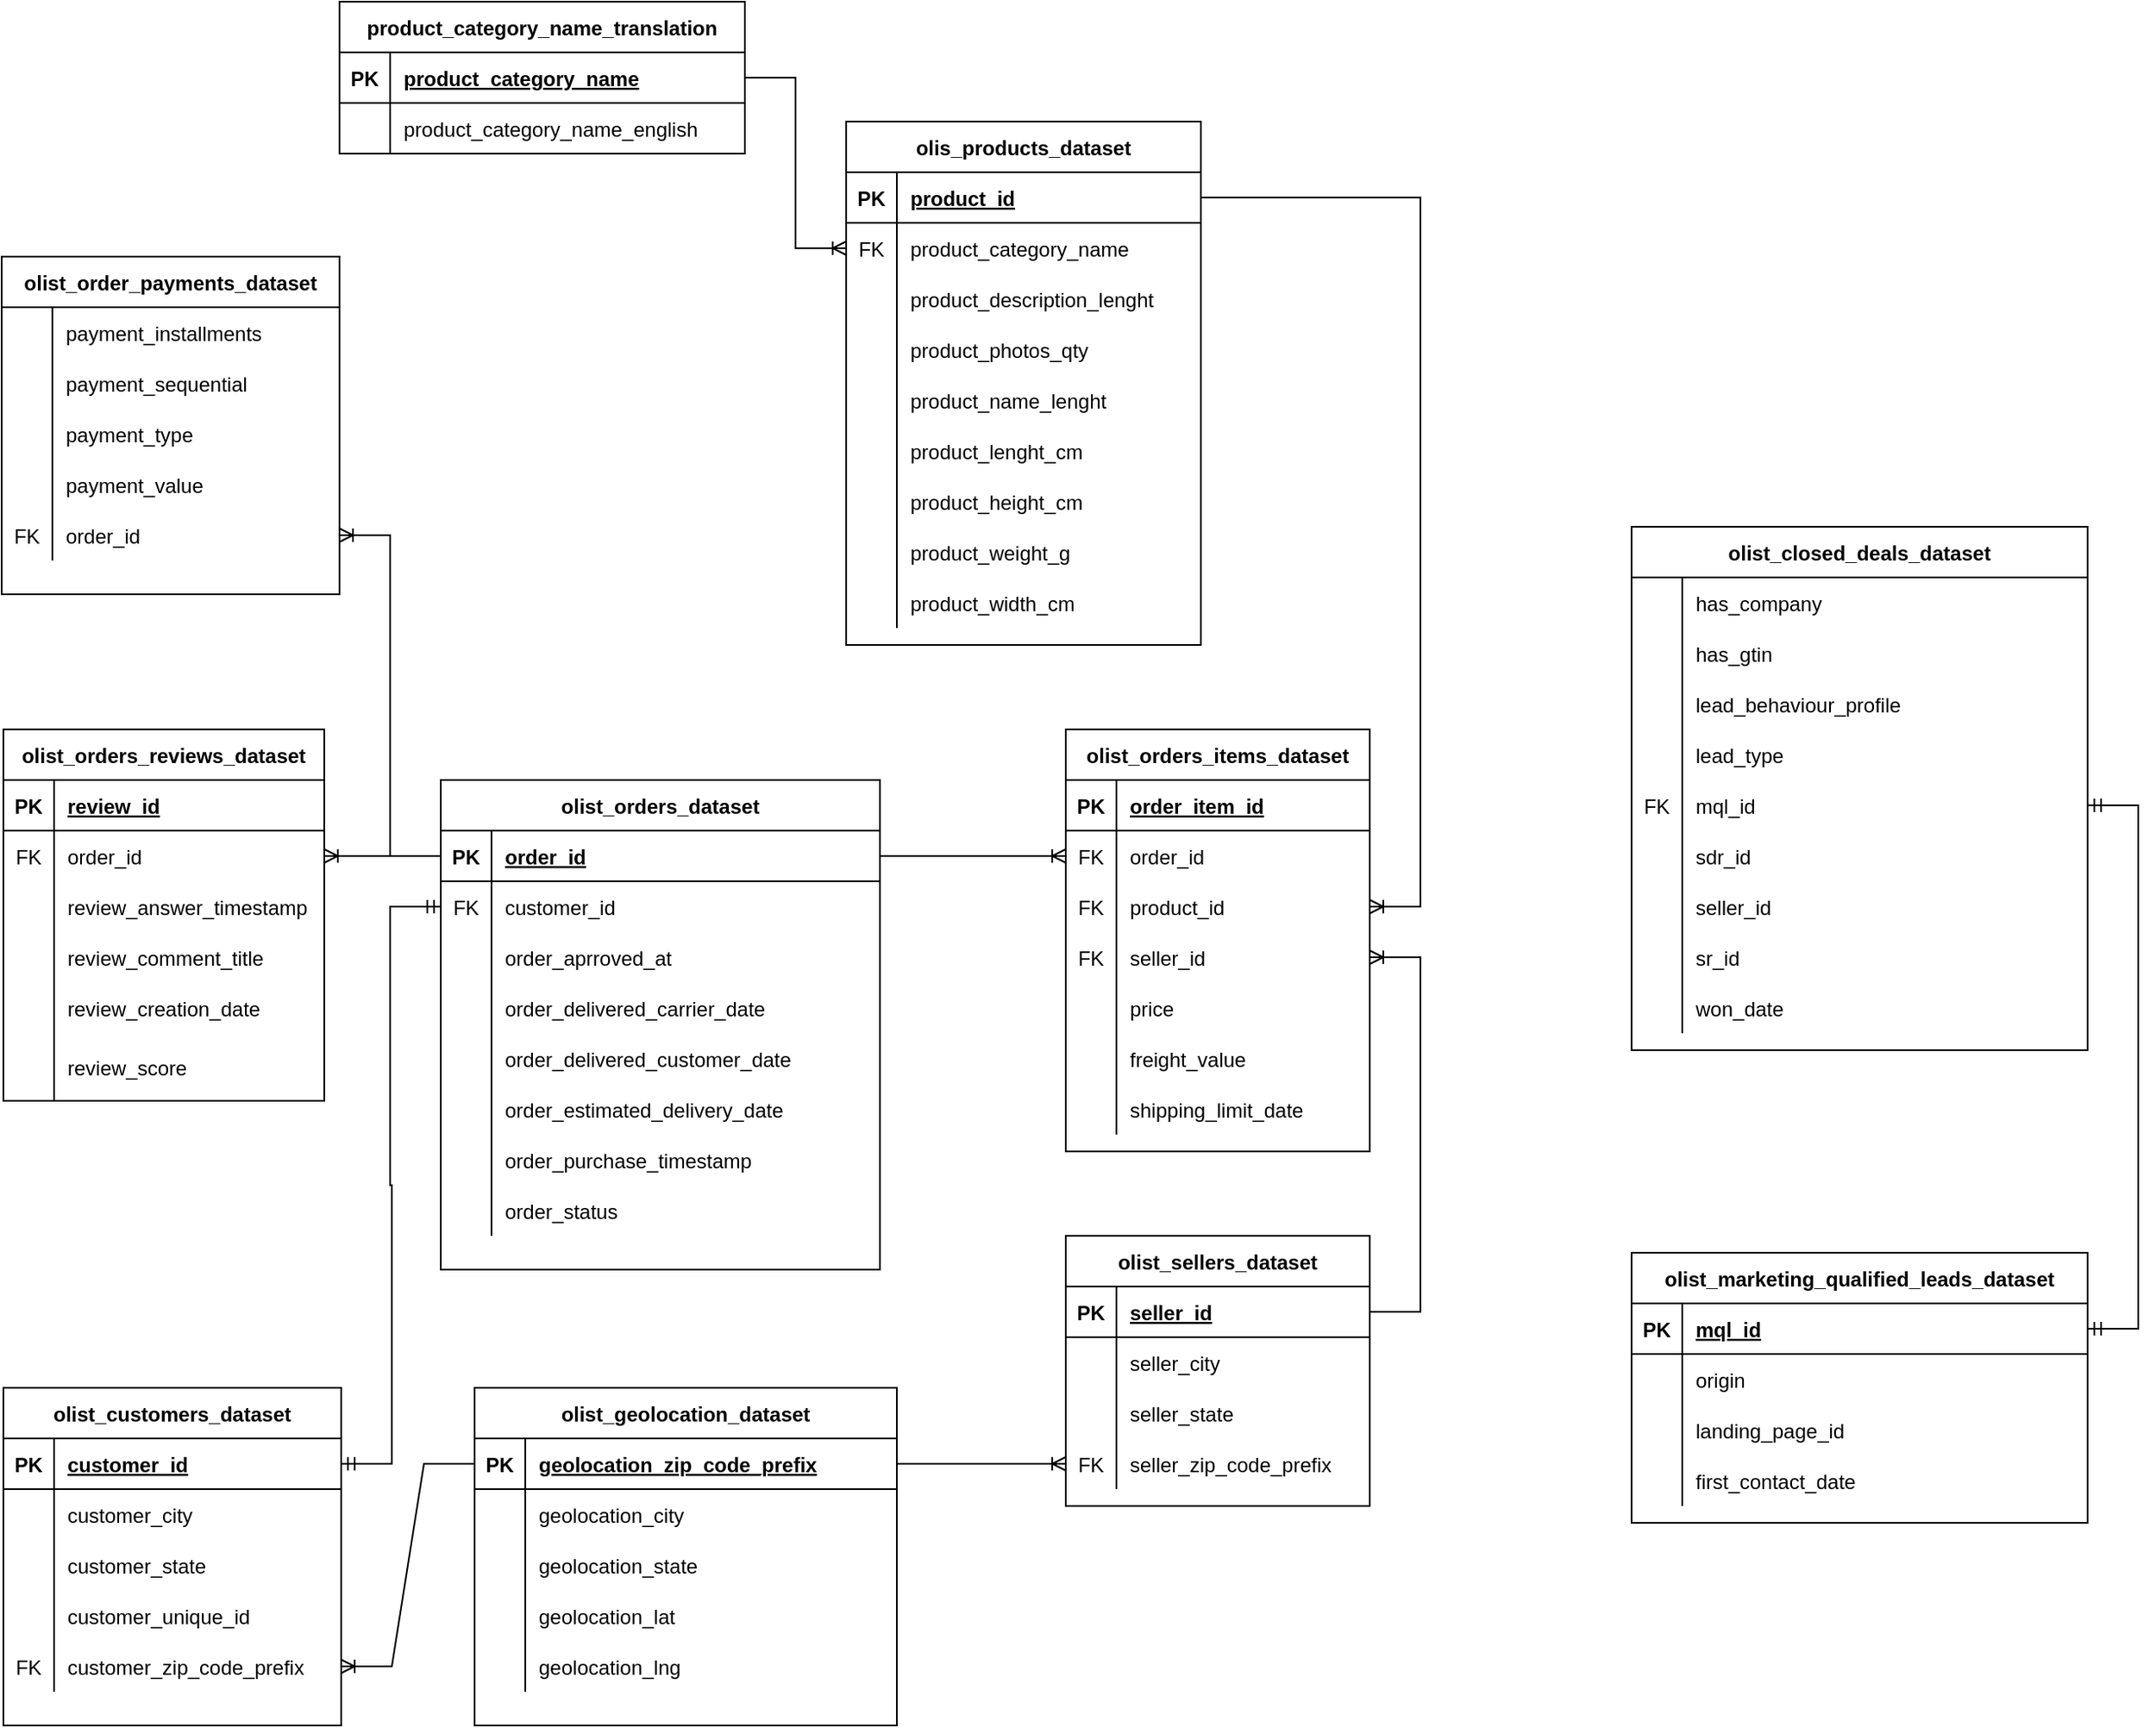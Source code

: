 <mxfile version="20.0.4" type="device"><diagram id="GbnvIivJExhV9Q-A_yaC" name="Page-1"><mxGraphModel dx="2500" dy="2075" grid="1" gridSize="10" guides="1" tooltips="1" connect="1" arrows="1" fold="1" page="1" pageScale="1" pageWidth="827" pageHeight="1169" math="0" shadow="0"><root><mxCell id="0"/><mxCell id="1" parent="0"/><mxCell id="eTVEYZI9YqHP59te8jO1-6" value="olist_customers_dataset" style="shape=table;startSize=30;container=1;collapsible=1;childLayout=tableLayout;fixedRows=1;rowLines=0;fontStyle=1;align=center;resizeLast=1;" parent="1" vertex="1"><mxGeometry x="-249" y="610" width="200" height="200" as="geometry"/></mxCell><mxCell id="eTVEYZI9YqHP59te8jO1-7" value="" style="shape=tableRow;horizontal=0;startSize=0;swimlaneHead=0;swimlaneBody=0;fillColor=none;collapsible=0;dropTarget=0;points=[[0,0.5],[1,0.5]];portConstraint=eastwest;top=0;left=0;right=0;bottom=1;" parent="eTVEYZI9YqHP59te8jO1-6" vertex="1"><mxGeometry y="30" width="200" height="30" as="geometry"/></mxCell><mxCell id="eTVEYZI9YqHP59te8jO1-8" value="PK" style="shape=partialRectangle;connectable=0;fillColor=none;top=0;left=0;bottom=0;right=0;fontStyle=1;overflow=hidden;" parent="eTVEYZI9YqHP59te8jO1-7" vertex="1"><mxGeometry width="30" height="30" as="geometry"><mxRectangle width="30" height="30" as="alternateBounds"/></mxGeometry></mxCell><mxCell id="eTVEYZI9YqHP59te8jO1-9" value="customer_id" style="shape=partialRectangle;connectable=0;fillColor=none;top=0;left=0;bottom=0;right=0;align=left;spacingLeft=6;fontStyle=5;overflow=hidden;" parent="eTVEYZI9YqHP59te8jO1-7" vertex="1"><mxGeometry x="30" width="170" height="30" as="geometry"><mxRectangle width="170" height="30" as="alternateBounds"/></mxGeometry></mxCell><mxCell id="eTVEYZI9YqHP59te8jO1-10" value="" style="shape=tableRow;horizontal=0;startSize=0;swimlaneHead=0;swimlaneBody=0;fillColor=none;collapsible=0;dropTarget=0;points=[[0,0.5],[1,0.5]];portConstraint=eastwest;top=0;left=0;right=0;bottom=0;" parent="eTVEYZI9YqHP59te8jO1-6" vertex="1"><mxGeometry y="60" width="200" height="30" as="geometry"/></mxCell><mxCell id="eTVEYZI9YqHP59te8jO1-11" value="" style="shape=partialRectangle;connectable=0;fillColor=none;top=0;left=0;bottom=0;right=0;editable=1;overflow=hidden;" parent="eTVEYZI9YqHP59te8jO1-10" vertex="1"><mxGeometry width="30" height="30" as="geometry"><mxRectangle width="30" height="30" as="alternateBounds"/></mxGeometry></mxCell><mxCell id="eTVEYZI9YqHP59te8jO1-12" value="customer_city" style="shape=partialRectangle;connectable=0;fillColor=none;top=0;left=0;bottom=0;right=0;align=left;spacingLeft=6;overflow=hidden;" parent="eTVEYZI9YqHP59te8jO1-10" vertex="1"><mxGeometry x="30" width="170" height="30" as="geometry"><mxRectangle width="170" height="30" as="alternateBounds"/></mxGeometry></mxCell><mxCell id="eTVEYZI9YqHP59te8jO1-47" value="" style="shape=tableRow;horizontal=0;startSize=0;swimlaneHead=0;swimlaneBody=0;fillColor=none;collapsible=0;dropTarget=0;points=[[0,0.5],[1,0.5]];portConstraint=eastwest;top=0;left=0;right=0;bottom=0;" parent="eTVEYZI9YqHP59te8jO1-6" vertex="1"><mxGeometry y="90" width="200" height="30" as="geometry"/></mxCell><mxCell id="eTVEYZI9YqHP59te8jO1-48" value="" style="shape=partialRectangle;connectable=0;fillColor=none;top=0;left=0;bottom=0;right=0;editable=1;overflow=hidden;" parent="eTVEYZI9YqHP59te8jO1-47" vertex="1"><mxGeometry width="30" height="30" as="geometry"><mxRectangle width="30" height="30" as="alternateBounds"/></mxGeometry></mxCell><mxCell id="eTVEYZI9YqHP59te8jO1-49" value="customer_state" style="shape=partialRectangle;connectable=0;fillColor=none;top=0;left=0;bottom=0;right=0;align=left;spacingLeft=6;overflow=hidden;" parent="eTVEYZI9YqHP59te8jO1-47" vertex="1"><mxGeometry x="30" width="170" height="30" as="geometry"><mxRectangle width="170" height="30" as="alternateBounds"/></mxGeometry></mxCell><mxCell id="eTVEYZI9YqHP59te8jO1-51" value="" style="shape=tableRow;horizontal=0;startSize=0;swimlaneHead=0;swimlaneBody=0;fillColor=none;collapsible=0;dropTarget=0;points=[[0,0.5],[1,0.5]];portConstraint=eastwest;top=0;left=0;right=0;bottom=0;" parent="eTVEYZI9YqHP59te8jO1-6" vertex="1"><mxGeometry y="120" width="200" height="30" as="geometry"/></mxCell><mxCell id="eTVEYZI9YqHP59te8jO1-52" value="" style="shape=partialRectangle;connectable=0;fillColor=none;top=0;left=0;bottom=0;right=0;editable=1;overflow=hidden;" parent="eTVEYZI9YqHP59te8jO1-51" vertex="1"><mxGeometry width="30" height="30" as="geometry"><mxRectangle width="30" height="30" as="alternateBounds"/></mxGeometry></mxCell><mxCell id="eTVEYZI9YqHP59te8jO1-53" value="customer_unique_id" style="shape=partialRectangle;connectable=0;fillColor=none;top=0;left=0;bottom=0;right=0;align=left;spacingLeft=6;overflow=hidden;" parent="eTVEYZI9YqHP59te8jO1-51" vertex="1"><mxGeometry x="30" width="170" height="30" as="geometry"><mxRectangle width="170" height="30" as="alternateBounds"/></mxGeometry></mxCell><mxCell id="eTVEYZI9YqHP59te8jO1-16" value="" style="shape=tableRow;horizontal=0;startSize=0;swimlaneHead=0;swimlaneBody=0;fillColor=none;collapsible=0;dropTarget=0;points=[[0,0.5],[1,0.5]];portConstraint=eastwest;top=0;left=0;right=0;bottom=0;" parent="eTVEYZI9YqHP59te8jO1-6" vertex="1"><mxGeometry y="150" width="200" height="30" as="geometry"/></mxCell><mxCell id="eTVEYZI9YqHP59te8jO1-17" value="FK" style="shape=partialRectangle;connectable=0;fillColor=none;top=0;left=0;bottom=0;right=0;editable=1;overflow=hidden;" parent="eTVEYZI9YqHP59te8jO1-16" vertex="1"><mxGeometry width="30" height="30" as="geometry"><mxRectangle width="30" height="30" as="alternateBounds"/></mxGeometry></mxCell><mxCell id="eTVEYZI9YqHP59te8jO1-18" value="customer_zip_code_prefix" style="shape=partialRectangle;connectable=0;fillColor=none;top=0;left=0;bottom=0;right=0;align=left;spacingLeft=6;overflow=hidden;" parent="eTVEYZI9YqHP59te8jO1-16" vertex="1"><mxGeometry x="30" width="170" height="30" as="geometry"><mxRectangle width="170" height="30" as="alternateBounds"/></mxGeometry></mxCell><mxCell id="eTVEYZI9YqHP59te8jO1-54" value="olist_orders_dataset" style="shape=table;startSize=30;container=1;collapsible=1;childLayout=tableLayout;fixedRows=1;rowLines=0;fontStyle=1;align=center;resizeLast=1;" parent="1" vertex="1"><mxGeometry x="10" y="250" width="260" height="290" as="geometry"/></mxCell><mxCell id="eTVEYZI9YqHP59te8jO1-55" value="" style="shape=tableRow;horizontal=0;startSize=0;swimlaneHead=0;swimlaneBody=0;fillColor=none;collapsible=0;dropTarget=0;points=[[0,0.5],[1,0.5]];portConstraint=eastwest;top=0;left=0;right=0;bottom=1;" parent="eTVEYZI9YqHP59te8jO1-54" vertex="1"><mxGeometry y="30" width="260" height="30" as="geometry"/></mxCell><mxCell id="eTVEYZI9YqHP59te8jO1-56" value="PK" style="shape=partialRectangle;connectable=0;fillColor=none;top=0;left=0;bottom=0;right=0;fontStyle=1;overflow=hidden;" parent="eTVEYZI9YqHP59te8jO1-55" vertex="1"><mxGeometry width="30" height="30" as="geometry"><mxRectangle width="30" height="30" as="alternateBounds"/></mxGeometry></mxCell><mxCell id="eTVEYZI9YqHP59te8jO1-57" value="order_id" style="shape=partialRectangle;connectable=0;fillColor=none;top=0;left=0;bottom=0;right=0;align=left;spacingLeft=6;fontStyle=5;overflow=hidden;" parent="eTVEYZI9YqHP59te8jO1-55" vertex="1"><mxGeometry x="30" width="230" height="30" as="geometry"><mxRectangle width="230" height="30" as="alternateBounds"/></mxGeometry></mxCell><mxCell id="eTVEYZI9YqHP59te8jO1-13" value="" style="shape=tableRow;horizontal=0;startSize=0;swimlaneHead=0;swimlaneBody=0;fillColor=none;collapsible=0;dropTarget=0;points=[[0,0.5],[1,0.5]];portConstraint=eastwest;top=0;left=0;right=0;bottom=0;" parent="eTVEYZI9YqHP59te8jO1-54" vertex="1"><mxGeometry y="60" width="260" height="30" as="geometry"/></mxCell><mxCell id="eTVEYZI9YqHP59te8jO1-14" value="FK" style="shape=partialRectangle;connectable=0;fillColor=none;top=0;left=0;bottom=0;right=0;editable=1;overflow=hidden;" parent="eTVEYZI9YqHP59te8jO1-13" vertex="1"><mxGeometry width="30" height="30" as="geometry"><mxRectangle width="30" height="30" as="alternateBounds"/></mxGeometry></mxCell><mxCell id="eTVEYZI9YqHP59te8jO1-15" value="customer_id" style="shape=partialRectangle;connectable=0;fillColor=none;top=0;left=0;bottom=0;right=0;align=left;spacingLeft=6;overflow=hidden;" parent="eTVEYZI9YqHP59te8jO1-13" vertex="1"><mxGeometry x="30" width="230" height="30" as="geometry"><mxRectangle width="230" height="30" as="alternateBounds"/></mxGeometry></mxCell><mxCell id="eTVEYZI9YqHP59te8jO1-58" value="" style="shape=tableRow;horizontal=0;startSize=0;swimlaneHead=0;swimlaneBody=0;fillColor=none;collapsible=0;dropTarget=0;points=[[0,0.5],[1,0.5]];portConstraint=eastwest;top=0;left=0;right=0;bottom=0;" parent="eTVEYZI9YqHP59te8jO1-54" vertex="1"><mxGeometry y="90" width="260" height="30" as="geometry"/></mxCell><mxCell id="eTVEYZI9YqHP59te8jO1-59" value="" style="shape=partialRectangle;connectable=0;fillColor=none;top=0;left=0;bottom=0;right=0;editable=1;overflow=hidden;" parent="eTVEYZI9YqHP59te8jO1-58" vertex="1"><mxGeometry width="30" height="30" as="geometry"><mxRectangle width="30" height="30" as="alternateBounds"/></mxGeometry></mxCell><mxCell id="eTVEYZI9YqHP59te8jO1-60" value="order_aprroved_at" style="shape=partialRectangle;connectable=0;fillColor=none;top=0;left=0;bottom=0;right=0;align=left;spacingLeft=6;overflow=hidden;" parent="eTVEYZI9YqHP59te8jO1-58" vertex="1"><mxGeometry x="30" width="230" height="30" as="geometry"><mxRectangle width="230" height="30" as="alternateBounds"/></mxGeometry></mxCell><mxCell id="eTVEYZI9YqHP59te8jO1-61" value="" style="shape=tableRow;horizontal=0;startSize=0;swimlaneHead=0;swimlaneBody=0;fillColor=none;collapsible=0;dropTarget=0;points=[[0,0.5],[1,0.5]];portConstraint=eastwest;top=0;left=0;right=0;bottom=0;" parent="eTVEYZI9YqHP59te8jO1-54" vertex="1"><mxGeometry y="120" width="260" height="30" as="geometry"/></mxCell><mxCell id="eTVEYZI9YqHP59te8jO1-62" value="" style="shape=partialRectangle;connectable=0;fillColor=none;top=0;left=0;bottom=0;right=0;editable=1;overflow=hidden;" parent="eTVEYZI9YqHP59te8jO1-61" vertex="1"><mxGeometry width="30" height="30" as="geometry"><mxRectangle width="30" height="30" as="alternateBounds"/></mxGeometry></mxCell><mxCell id="eTVEYZI9YqHP59te8jO1-63" value="order_delivered_carrier_date" style="shape=partialRectangle;connectable=0;fillColor=none;top=0;left=0;bottom=0;right=0;align=left;spacingLeft=6;overflow=hidden;" parent="eTVEYZI9YqHP59te8jO1-61" vertex="1"><mxGeometry x="30" width="230" height="30" as="geometry"><mxRectangle width="230" height="30" as="alternateBounds"/></mxGeometry></mxCell><mxCell id="eTVEYZI9YqHP59te8jO1-64" value="" style="shape=tableRow;horizontal=0;startSize=0;swimlaneHead=0;swimlaneBody=0;fillColor=none;collapsible=0;dropTarget=0;points=[[0,0.5],[1,0.5]];portConstraint=eastwest;top=0;left=0;right=0;bottom=0;" parent="eTVEYZI9YqHP59te8jO1-54" vertex="1"><mxGeometry y="150" width="260" height="30" as="geometry"/></mxCell><mxCell id="eTVEYZI9YqHP59te8jO1-65" value="" style="shape=partialRectangle;connectable=0;fillColor=none;top=0;left=0;bottom=0;right=0;editable=1;overflow=hidden;" parent="eTVEYZI9YqHP59te8jO1-64" vertex="1"><mxGeometry width="30" height="30" as="geometry"><mxRectangle width="30" height="30" as="alternateBounds"/></mxGeometry></mxCell><mxCell id="eTVEYZI9YqHP59te8jO1-66" value="order_delivered_customer_date" style="shape=partialRectangle;connectable=0;fillColor=none;top=0;left=0;bottom=0;right=0;align=left;spacingLeft=6;overflow=hidden;" parent="eTVEYZI9YqHP59te8jO1-64" vertex="1"><mxGeometry x="30" width="230" height="30" as="geometry"><mxRectangle width="230" height="30" as="alternateBounds"/></mxGeometry></mxCell><mxCell id="eTVEYZI9YqHP59te8jO1-67" value="" style="shape=tableRow;horizontal=0;startSize=0;swimlaneHead=0;swimlaneBody=0;fillColor=none;collapsible=0;dropTarget=0;points=[[0,0.5],[1,0.5]];portConstraint=eastwest;top=0;left=0;right=0;bottom=0;" parent="eTVEYZI9YqHP59te8jO1-54" vertex="1"><mxGeometry y="180" width="260" height="30" as="geometry"/></mxCell><mxCell id="eTVEYZI9YqHP59te8jO1-68" value="" style="shape=partialRectangle;connectable=0;fillColor=none;top=0;left=0;bottom=0;right=0;editable=1;overflow=hidden;" parent="eTVEYZI9YqHP59te8jO1-67" vertex="1"><mxGeometry width="30" height="30" as="geometry"><mxRectangle width="30" height="30" as="alternateBounds"/></mxGeometry></mxCell><mxCell id="eTVEYZI9YqHP59te8jO1-69" value="order_estimated_delivery_date" style="shape=partialRectangle;connectable=0;fillColor=none;top=0;left=0;bottom=0;right=0;align=left;spacingLeft=6;overflow=hidden;" parent="eTVEYZI9YqHP59te8jO1-67" vertex="1"><mxGeometry x="30" width="230" height="30" as="geometry"><mxRectangle width="230" height="30" as="alternateBounds"/></mxGeometry></mxCell><mxCell id="eTVEYZI9YqHP59te8jO1-70" value="" style="shape=tableRow;horizontal=0;startSize=0;swimlaneHead=0;swimlaneBody=0;fillColor=none;collapsible=0;dropTarget=0;points=[[0,0.5],[1,0.5]];portConstraint=eastwest;top=0;left=0;right=0;bottom=0;" parent="eTVEYZI9YqHP59te8jO1-54" vertex="1"><mxGeometry y="210" width="260" height="30" as="geometry"/></mxCell><mxCell id="eTVEYZI9YqHP59te8jO1-71" value="" style="shape=partialRectangle;connectable=0;fillColor=none;top=0;left=0;bottom=0;right=0;editable=1;overflow=hidden;" parent="eTVEYZI9YqHP59te8jO1-70" vertex="1"><mxGeometry width="30" height="30" as="geometry"><mxRectangle width="30" height="30" as="alternateBounds"/></mxGeometry></mxCell><mxCell id="eTVEYZI9YqHP59te8jO1-72" value="order_purchase_timestamp" style="shape=partialRectangle;connectable=0;fillColor=none;top=0;left=0;bottom=0;right=0;align=left;spacingLeft=6;overflow=hidden;" parent="eTVEYZI9YqHP59te8jO1-70" vertex="1"><mxGeometry x="30" width="230" height="30" as="geometry"><mxRectangle width="230" height="30" as="alternateBounds"/></mxGeometry></mxCell><mxCell id="eTVEYZI9YqHP59te8jO1-96" value="" style="shape=tableRow;horizontal=0;startSize=0;swimlaneHead=0;swimlaneBody=0;fillColor=none;collapsible=0;dropTarget=0;points=[[0,0.5],[1,0.5]];portConstraint=eastwest;top=0;left=0;right=0;bottom=0;" parent="eTVEYZI9YqHP59te8jO1-54" vertex="1"><mxGeometry y="240" width="260" height="30" as="geometry"/></mxCell><mxCell id="eTVEYZI9YqHP59te8jO1-97" value="" style="shape=partialRectangle;connectable=0;fillColor=none;top=0;left=0;bottom=0;right=0;editable=1;overflow=hidden;" parent="eTVEYZI9YqHP59te8jO1-96" vertex="1"><mxGeometry width="30" height="30" as="geometry"><mxRectangle width="30" height="30" as="alternateBounds"/></mxGeometry></mxCell><mxCell id="eTVEYZI9YqHP59te8jO1-98" value="order_status" style="shape=partialRectangle;connectable=0;fillColor=none;top=0;left=0;bottom=0;right=0;align=left;spacingLeft=6;overflow=hidden;" parent="eTVEYZI9YqHP59te8jO1-96" vertex="1"><mxGeometry x="30" width="230" height="30" as="geometry"><mxRectangle width="230" height="30" as="alternateBounds"/></mxGeometry></mxCell><mxCell id="eTVEYZI9YqHP59te8jO1-73" value="olist_orders_reviews_dataset" style="shape=table;startSize=30;container=1;collapsible=1;childLayout=tableLayout;fixedRows=1;rowLines=0;fontStyle=1;align=center;resizeLast=1;" parent="1" vertex="1"><mxGeometry x="-249" y="220" width="190" height="220" as="geometry"/></mxCell><mxCell id="eTVEYZI9YqHP59te8jO1-74" value="" style="shape=tableRow;horizontal=0;startSize=0;swimlaneHead=0;swimlaneBody=0;fillColor=none;collapsible=0;dropTarget=0;points=[[0,0.5],[1,0.5]];portConstraint=eastwest;top=0;left=0;right=0;bottom=1;" parent="eTVEYZI9YqHP59te8jO1-73" vertex="1"><mxGeometry y="30" width="190" height="30" as="geometry"/></mxCell><mxCell id="eTVEYZI9YqHP59te8jO1-75" value="PK" style="shape=partialRectangle;connectable=0;fillColor=none;top=0;left=0;bottom=0;right=0;fontStyle=1;overflow=hidden;" parent="eTVEYZI9YqHP59te8jO1-74" vertex="1"><mxGeometry width="30" height="30" as="geometry"><mxRectangle width="30" height="30" as="alternateBounds"/></mxGeometry></mxCell><mxCell id="eTVEYZI9YqHP59te8jO1-76" value="review_id" style="shape=partialRectangle;connectable=0;fillColor=none;top=0;left=0;bottom=0;right=0;align=left;spacingLeft=6;fontStyle=5;overflow=hidden;" parent="eTVEYZI9YqHP59te8jO1-74" vertex="1"><mxGeometry x="30" width="160" height="30" as="geometry"><mxRectangle width="160" height="30" as="alternateBounds"/></mxGeometry></mxCell><mxCell id="eTVEYZI9YqHP59te8jO1-77" value="" style="shape=tableRow;horizontal=0;startSize=0;swimlaneHead=0;swimlaneBody=0;fillColor=none;collapsible=0;dropTarget=0;points=[[0,0.5],[1,0.5]];portConstraint=eastwest;top=0;left=0;right=0;bottom=0;" parent="eTVEYZI9YqHP59te8jO1-73" vertex="1"><mxGeometry y="60" width="190" height="30" as="geometry"/></mxCell><mxCell id="eTVEYZI9YqHP59te8jO1-78" value="FK" style="shape=partialRectangle;connectable=0;fillColor=none;top=0;left=0;bottom=0;right=0;editable=1;overflow=hidden;" parent="eTVEYZI9YqHP59te8jO1-77" vertex="1"><mxGeometry width="30" height="30" as="geometry"><mxRectangle width="30" height="30" as="alternateBounds"/></mxGeometry></mxCell><mxCell id="eTVEYZI9YqHP59te8jO1-79" value="order_id" style="shape=partialRectangle;connectable=0;fillColor=none;top=0;left=0;bottom=0;right=0;align=left;spacingLeft=6;overflow=hidden;" parent="eTVEYZI9YqHP59te8jO1-77" vertex="1"><mxGeometry x="30" width="160" height="30" as="geometry"><mxRectangle width="160" height="30" as="alternateBounds"/></mxGeometry></mxCell><mxCell id="eTVEYZI9YqHP59te8jO1-80" value="" style="shape=tableRow;horizontal=0;startSize=0;swimlaneHead=0;swimlaneBody=0;fillColor=none;collapsible=0;dropTarget=0;points=[[0,0.5],[1,0.5]];portConstraint=eastwest;top=0;left=0;right=0;bottom=0;" parent="eTVEYZI9YqHP59te8jO1-73" vertex="1"><mxGeometry y="90" width="190" height="30" as="geometry"/></mxCell><mxCell id="eTVEYZI9YqHP59te8jO1-81" value="" style="shape=partialRectangle;connectable=0;fillColor=none;top=0;left=0;bottom=0;right=0;editable=1;overflow=hidden;" parent="eTVEYZI9YqHP59te8jO1-80" vertex="1"><mxGeometry width="30" height="30" as="geometry"><mxRectangle width="30" height="30" as="alternateBounds"/></mxGeometry></mxCell><mxCell id="eTVEYZI9YqHP59te8jO1-82" value="review_answer_timestamp" style="shape=partialRectangle;connectable=0;fillColor=none;top=0;left=0;bottom=0;right=0;align=left;spacingLeft=6;overflow=hidden;" parent="eTVEYZI9YqHP59te8jO1-80" vertex="1"><mxGeometry x="30" width="160" height="30" as="geometry"><mxRectangle width="160" height="30" as="alternateBounds"/></mxGeometry></mxCell><mxCell id="eTVEYZI9YqHP59te8jO1-83" value="" style="shape=tableRow;horizontal=0;startSize=0;swimlaneHead=0;swimlaneBody=0;fillColor=none;collapsible=0;dropTarget=0;points=[[0,0.5],[1,0.5]];portConstraint=eastwest;top=0;left=0;right=0;bottom=0;" parent="eTVEYZI9YqHP59te8jO1-73" vertex="1"><mxGeometry y="120" width="190" height="30" as="geometry"/></mxCell><mxCell id="eTVEYZI9YqHP59te8jO1-84" value="" style="shape=partialRectangle;connectable=0;fillColor=none;top=0;left=0;bottom=0;right=0;editable=1;overflow=hidden;" parent="eTVEYZI9YqHP59te8jO1-83" vertex="1"><mxGeometry width="30" height="30" as="geometry"><mxRectangle width="30" height="30" as="alternateBounds"/></mxGeometry></mxCell><mxCell id="eTVEYZI9YqHP59te8jO1-85" value="review_comment_title" style="shape=partialRectangle;connectable=0;fillColor=none;top=0;left=0;bottom=0;right=0;align=left;spacingLeft=6;overflow=hidden;" parent="eTVEYZI9YqHP59te8jO1-83" vertex="1"><mxGeometry x="30" width="160" height="30" as="geometry"><mxRectangle width="160" height="30" as="alternateBounds"/></mxGeometry></mxCell><mxCell id="eTVEYZI9YqHP59te8jO1-86" value="" style="shape=tableRow;horizontal=0;startSize=0;swimlaneHead=0;swimlaneBody=0;fillColor=none;collapsible=0;dropTarget=0;points=[[0,0.5],[1,0.5]];portConstraint=eastwest;top=0;left=0;right=0;bottom=0;" parent="eTVEYZI9YqHP59te8jO1-73" vertex="1"><mxGeometry y="150" width="190" height="30" as="geometry"/></mxCell><mxCell id="eTVEYZI9YqHP59te8jO1-87" value="" style="shape=partialRectangle;connectable=0;fillColor=none;top=0;left=0;bottom=0;right=0;editable=1;overflow=hidden;" parent="eTVEYZI9YqHP59te8jO1-86" vertex="1"><mxGeometry width="30" height="30" as="geometry"><mxRectangle width="30" height="30" as="alternateBounds"/></mxGeometry></mxCell><mxCell id="eTVEYZI9YqHP59te8jO1-88" value="review_creation_date" style="shape=partialRectangle;connectable=0;fillColor=none;top=0;left=0;bottom=0;right=0;align=left;spacingLeft=6;overflow=hidden;" parent="eTVEYZI9YqHP59te8jO1-86" vertex="1"><mxGeometry x="30" width="160" height="30" as="geometry"><mxRectangle width="160" height="30" as="alternateBounds"/></mxGeometry></mxCell><mxCell id="eTVEYZI9YqHP59te8jO1-89" value="" style="shape=tableRow;horizontal=0;startSize=0;swimlaneHead=0;swimlaneBody=0;fillColor=none;collapsible=0;dropTarget=0;points=[[0,0.5],[1,0.5]];portConstraint=eastwest;top=0;left=0;right=0;bottom=0;" parent="eTVEYZI9YqHP59te8jO1-73" vertex="1"><mxGeometry y="180" width="190" height="40" as="geometry"/></mxCell><mxCell id="eTVEYZI9YqHP59te8jO1-90" value="" style="shape=partialRectangle;connectable=0;fillColor=none;top=0;left=0;bottom=0;right=0;editable=1;overflow=hidden;" parent="eTVEYZI9YqHP59te8jO1-89" vertex="1"><mxGeometry width="30" height="40" as="geometry"><mxRectangle width="30" height="40" as="alternateBounds"/></mxGeometry></mxCell><mxCell id="eTVEYZI9YqHP59te8jO1-91" value="review_score" style="shape=partialRectangle;connectable=0;fillColor=none;top=0;left=0;bottom=0;right=0;align=left;spacingLeft=6;overflow=hidden;" parent="eTVEYZI9YqHP59te8jO1-89" vertex="1"><mxGeometry x="30" width="160" height="40" as="geometry"><mxRectangle width="160" height="40" as="alternateBounds"/></mxGeometry></mxCell><mxCell id="eTVEYZI9YqHP59te8jO1-99" value="olist_order_payments_dataset" style="shape=table;startSize=30;container=1;collapsible=1;childLayout=tableLayout;fixedRows=1;rowLines=0;fontStyle=1;align=center;resizeLast=1;" parent="1" vertex="1"><mxGeometry x="-250" y="-60" width="200" height="200" as="geometry"/></mxCell><mxCell id="eTVEYZI9YqHP59te8jO1-103" value="" style="shape=tableRow;horizontal=0;startSize=0;swimlaneHead=0;swimlaneBody=0;fillColor=none;collapsible=0;dropTarget=0;points=[[0,0.5],[1,0.5]];portConstraint=eastwest;top=0;left=0;right=0;bottom=0;" parent="eTVEYZI9YqHP59te8jO1-99" vertex="1"><mxGeometry y="30" width="200" height="30" as="geometry"/></mxCell><mxCell id="eTVEYZI9YqHP59te8jO1-104" value="" style="shape=partialRectangle;connectable=0;fillColor=none;top=0;left=0;bottom=0;right=0;editable=1;overflow=hidden;" parent="eTVEYZI9YqHP59te8jO1-103" vertex="1"><mxGeometry width="30" height="30" as="geometry"><mxRectangle width="30" height="30" as="alternateBounds"/></mxGeometry></mxCell><mxCell id="eTVEYZI9YqHP59te8jO1-105" value="payment_installments" style="shape=partialRectangle;connectable=0;fillColor=none;top=0;left=0;bottom=0;right=0;align=left;spacingLeft=6;overflow=hidden;" parent="eTVEYZI9YqHP59te8jO1-103" vertex="1"><mxGeometry x="30" width="170" height="30" as="geometry"><mxRectangle width="170" height="30" as="alternateBounds"/></mxGeometry></mxCell><mxCell id="eTVEYZI9YqHP59te8jO1-106" value="" style="shape=tableRow;horizontal=0;startSize=0;swimlaneHead=0;swimlaneBody=0;fillColor=none;collapsible=0;dropTarget=0;points=[[0,0.5],[1,0.5]];portConstraint=eastwest;top=0;left=0;right=0;bottom=0;" parent="eTVEYZI9YqHP59te8jO1-99" vertex="1"><mxGeometry y="60" width="200" height="30" as="geometry"/></mxCell><mxCell id="eTVEYZI9YqHP59te8jO1-107" value="" style="shape=partialRectangle;connectable=0;fillColor=none;top=0;left=0;bottom=0;right=0;editable=1;overflow=hidden;" parent="eTVEYZI9YqHP59te8jO1-106" vertex="1"><mxGeometry width="30" height="30" as="geometry"><mxRectangle width="30" height="30" as="alternateBounds"/></mxGeometry></mxCell><mxCell id="eTVEYZI9YqHP59te8jO1-108" value="payment_sequential" style="shape=partialRectangle;connectable=0;fillColor=none;top=0;left=0;bottom=0;right=0;align=left;spacingLeft=6;overflow=hidden;" parent="eTVEYZI9YqHP59te8jO1-106" vertex="1"><mxGeometry x="30" width="170" height="30" as="geometry"><mxRectangle width="170" height="30" as="alternateBounds"/></mxGeometry></mxCell><mxCell id="eTVEYZI9YqHP59te8jO1-109" value="" style="shape=tableRow;horizontal=0;startSize=0;swimlaneHead=0;swimlaneBody=0;fillColor=none;collapsible=0;dropTarget=0;points=[[0,0.5],[1,0.5]];portConstraint=eastwest;top=0;left=0;right=0;bottom=0;" parent="eTVEYZI9YqHP59te8jO1-99" vertex="1"><mxGeometry y="90" width="200" height="30" as="geometry"/></mxCell><mxCell id="eTVEYZI9YqHP59te8jO1-110" value="" style="shape=partialRectangle;connectable=0;fillColor=none;top=0;left=0;bottom=0;right=0;editable=1;overflow=hidden;" parent="eTVEYZI9YqHP59te8jO1-109" vertex="1"><mxGeometry width="30" height="30" as="geometry"><mxRectangle width="30" height="30" as="alternateBounds"/></mxGeometry></mxCell><mxCell id="eTVEYZI9YqHP59te8jO1-111" value="payment_type" style="shape=partialRectangle;connectable=0;fillColor=none;top=0;left=0;bottom=0;right=0;align=left;spacingLeft=6;overflow=hidden;" parent="eTVEYZI9YqHP59te8jO1-109" vertex="1"><mxGeometry x="30" width="170" height="30" as="geometry"><mxRectangle width="170" height="30" as="alternateBounds"/></mxGeometry></mxCell><mxCell id="eTVEYZI9YqHP59te8jO1-113" value="" style="shape=tableRow;horizontal=0;startSize=0;swimlaneHead=0;swimlaneBody=0;fillColor=none;collapsible=0;dropTarget=0;points=[[0,0.5],[1,0.5]];portConstraint=eastwest;top=0;left=0;right=0;bottom=0;" parent="eTVEYZI9YqHP59te8jO1-99" vertex="1"><mxGeometry y="120" width="200" height="30" as="geometry"/></mxCell><mxCell id="eTVEYZI9YqHP59te8jO1-114" value="" style="shape=partialRectangle;connectable=0;fillColor=none;top=0;left=0;bottom=0;right=0;editable=1;overflow=hidden;" parent="eTVEYZI9YqHP59te8jO1-113" vertex="1"><mxGeometry width="30" height="30" as="geometry"><mxRectangle width="30" height="30" as="alternateBounds"/></mxGeometry></mxCell><mxCell id="eTVEYZI9YqHP59te8jO1-115" value="payment_value" style="shape=partialRectangle;connectable=0;fillColor=none;top=0;left=0;bottom=0;right=0;align=left;spacingLeft=6;overflow=hidden;" parent="eTVEYZI9YqHP59te8jO1-113" vertex="1"><mxGeometry x="30" width="170" height="30" as="geometry"><mxRectangle width="170" height="30" as="alternateBounds"/></mxGeometry></mxCell><mxCell id="eTVEYZI9YqHP59te8jO1-339" value="" style="shape=tableRow;horizontal=0;startSize=0;swimlaneHead=0;swimlaneBody=0;fillColor=none;collapsible=0;dropTarget=0;points=[[0,0.5],[1,0.5]];portConstraint=eastwest;top=0;left=0;right=0;bottom=0;" parent="eTVEYZI9YqHP59te8jO1-99" vertex="1"><mxGeometry y="150" width="200" height="30" as="geometry"/></mxCell><mxCell id="eTVEYZI9YqHP59te8jO1-340" value="FK" style="shape=partialRectangle;connectable=0;fillColor=none;top=0;left=0;bottom=0;right=0;editable=1;overflow=hidden;" parent="eTVEYZI9YqHP59te8jO1-339" vertex="1"><mxGeometry width="30" height="30" as="geometry"><mxRectangle width="30" height="30" as="alternateBounds"/></mxGeometry></mxCell><mxCell id="eTVEYZI9YqHP59te8jO1-341" value="order_id" style="shape=partialRectangle;connectable=0;fillColor=none;top=0;left=0;bottom=0;right=0;align=left;spacingLeft=6;overflow=hidden;" parent="eTVEYZI9YqHP59te8jO1-339" vertex="1"><mxGeometry x="30" width="170" height="30" as="geometry"><mxRectangle width="170" height="30" as="alternateBounds"/></mxGeometry></mxCell><mxCell id="eTVEYZI9YqHP59te8jO1-167" value="olist_orders_items_dataset" style="shape=table;startSize=30;container=1;collapsible=1;childLayout=tableLayout;fixedRows=1;rowLines=0;fontStyle=1;align=center;resizeLast=1;" parent="1" vertex="1"><mxGeometry x="380" y="220" width="180" height="250" as="geometry"/></mxCell><mxCell id="eTVEYZI9YqHP59te8jO1-168" value="" style="shape=tableRow;horizontal=0;startSize=0;swimlaneHead=0;swimlaneBody=0;fillColor=none;collapsible=0;dropTarget=0;points=[[0,0.5],[1,0.5]];portConstraint=eastwest;top=0;left=0;right=0;bottom=1;" parent="eTVEYZI9YqHP59te8jO1-167" vertex="1"><mxGeometry y="30" width="180" height="30" as="geometry"/></mxCell><mxCell id="eTVEYZI9YqHP59te8jO1-169" value="PK" style="shape=partialRectangle;connectable=0;fillColor=none;top=0;left=0;bottom=0;right=0;fontStyle=1;overflow=hidden;" parent="eTVEYZI9YqHP59te8jO1-168" vertex="1"><mxGeometry width="30" height="30" as="geometry"><mxRectangle width="30" height="30" as="alternateBounds"/></mxGeometry></mxCell><mxCell id="eTVEYZI9YqHP59te8jO1-170" value="order_item_id" style="shape=partialRectangle;connectable=0;fillColor=none;top=0;left=0;bottom=0;right=0;align=left;spacingLeft=6;fontStyle=5;overflow=hidden;" parent="eTVEYZI9YqHP59te8jO1-168" vertex="1"><mxGeometry x="30" width="150" height="30" as="geometry"><mxRectangle width="150" height="30" as="alternateBounds"/></mxGeometry></mxCell><mxCell id="eTVEYZI9YqHP59te8jO1-171" value="" style="shape=tableRow;horizontal=0;startSize=0;swimlaneHead=0;swimlaneBody=0;fillColor=none;collapsible=0;dropTarget=0;points=[[0,0.5],[1,0.5]];portConstraint=eastwest;top=0;left=0;right=0;bottom=0;" parent="eTVEYZI9YqHP59te8jO1-167" vertex="1"><mxGeometry y="60" width="180" height="30" as="geometry"/></mxCell><mxCell id="eTVEYZI9YqHP59te8jO1-172" value="FK" style="shape=partialRectangle;connectable=0;fillColor=none;top=0;left=0;bottom=0;right=0;editable=1;overflow=hidden;" parent="eTVEYZI9YqHP59te8jO1-171" vertex="1"><mxGeometry width="30" height="30" as="geometry"><mxRectangle width="30" height="30" as="alternateBounds"/></mxGeometry></mxCell><mxCell id="eTVEYZI9YqHP59te8jO1-173" value="order_id" style="shape=partialRectangle;connectable=0;fillColor=none;top=0;left=0;bottom=0;right=0;align=left;spacingLeft=6;overflow=hidden;" parent="eTVEYZI9YqHP59te8jO1-171" vertex="1"><mxGeometry x="30" width="150" height="30" as="geometry"><mxRectangle width="150" height="30" as="alternateBounds"/></mxGeometry></mxCell><mxCell id="eTVEYZI9YqHP59te8jO1-174" value="" style="shape=tableRow;horizontal=0;startSize=0;swimlaneHead=0;swimlaneBody=0;fillColor=none;collapsible=0;dropTarget=0;points=[[0,0.5],[1,0.5]];portConstraint=eastwest;top=0;left=0;right=0;bottom=0;" parent="eTVEYZI9YqHP59te8jO1-167" vertex="1"><mxGeometry y="90" width="180" height="30" as="geometry"/></mxCell><mxCell id="eTVEYZI9YqHP59te8jO1-175" value="FK" style="shape=partialRectangle;connectable=0;fillColor=none;top=0;left=0;bottom=0;right=0;editable=1;overflow=hidden;" parent="eTVEYZI9YqHP59te8jO1-174" vertex="1"><mxGeometry width="30" height="30" as="geometry"><mxRectangle width="30" height="30" as="alternateBounds"/></mxGeometry></mxCell><mxCell id="eTVEYZI9YqHP59te8jO1-176" value="product_id" style="shape=partialRectangle;connectable=0;fillColor=none;top=0;left=0;bottom=0;right=0;align=left;spacingLeft=6;overflow=hidden;" parent="eTVEYZI9YqHP59te8jO1-174" vertex="1"><mxGeometry x="30" width="150" height="30" as="geometry"><mxRectangle width="150" height="30" as="alternateBounds"/></mxGeometry></mxCell><mxCell id="eTVEYZI9YqHP59te8jO1-177" value="" style="shape=tableRow;horizontal=0;startSize=0;swimlaneHead=0;swimlaneBody=0;fillColor=none;collapsible=0;dropTarget=0;points=[[0,0.5],[1,0.5]];portConstraint=eastwest;top=0;left=0;right=0;bottom=0;" parent="eTVEYZI9YqHP59te8jO1-167" vertex="1"><mxGeometry y="120" width="180" height="30" as="geometry"/></mxCell><mxCell id="eTVEYZI9YqHP59te8jO1-178" value="FK" style="shape=partialRectangle;connectable=0;fillColor=none;top=0;left=0;bottom=0;right=0;editable=1;overflow=hidden;" parent="eTVEYZI9YqHP59te8jO1-177" vertex="1"><mxGeometry width="30" height="30" as="geometry"><mxRectangle width="30" height="30" as="alternateBounds"/></mxGeometry></mxCell><mxCell id="eTVEYZI9YqHP59te8jO1-179" value="seller_id" style="shape=partialRectangle;connectable=0;fillColor=none;top=0;left=0;bottom=0;right=0;align=left;spacingLeft=6;overflow=hidden;" parent="eTVEYZI9YqHP59te8jO1-177" vertex="1"><mxGeometry x="30" width="150" height="30" as="geometry"><mxRectangle width="150" height="30" as="alternateBounds"/></mxGeometry></mxCell><mxCell id="eTVEYZI9YqHP59te8jO1-185" value="" style="shape=tableRow;horizontal=0;startSize=0;swimlaneHead=0;swimlaneBody=0;fillColor=none;collapsible=0;dropTarget=0;points=[[0,0.5],[1,0.5]];portConstraint=eastwest;top=0;left=0;right=0;bottom=0;" parent="eTVEYZI9YqHP59te8jO1-167" vertex="1"><mxGeometry y="150" width="180" height="30" as="geometry"/></mxCell><mxCell id="eTVEYZI9YqHP59te8jO1-186" value="" style="shape=partialRectangle;connectable=0;fillColor=none;top=0;left=0;bottom=0;right=0;editable=1;overflow=hidden;" parent="eTVEYZI9YqHP59te8jO1-185" vertex="1"><mxGeometry width="30" height="30" as="geometry"><mxRectangle width="30" height="30" as="alternateBounds"/></mxGeometry></mxCell><mxCell id="eTVEYZI9YqHP59te8jO1-187" value="price   " style="shape=partialRectangle;connectable=0;fillColor=none;top=0;left=0;bottom=0;right=0;align=left;spacingLeft=6;overflow=hidden;" parent="eTVEYZI9YqHP59te8jO1-185" vertex="1"><mxGeometry x="30" width="150" height="30" as="geometry"><mxRectangle width="150" height="30" as="alternateBounds"/></mxGeometry></mxCell><mxCell id="eTVEYZI9YqHP59te8jO1-181" value="" style="shape=tableRow;horizontal=0;startSize=0;swimlaneHead=0;swimlaneBody=0;fillColor=none;collapsible=0;dropTarget=0;points=[[0,0.5],[1,0.5]];portConstraint=eastwest;top=0;left=0;right=0;bottom=0;" parent="eTVEYZI9YqHP59te8jO1-167" vertex="1"><mxGeometry y="180" width="180" height="30" as="geometry"/></mxCell><mxCell id="eTVEYZI9YqHP59te8jO1-182" value="" style="shape=partialRectangle;connectable=0;fillColor=none;top=0;left=0;bottom=0;right=0;editable=1;overflow=hidden;" parent="eTVEYZI9YqHP59te8jO1-181" vertex="1"><mxGeometry width="30" height="30" as="geometry"><mxRectangle width="30" height="30" as="alternateBounds"/></mxGeometry></mxCell><mxCell id="eTVEYZI9YqHP59te8jO1-183" value="freight_value" style="shape=partialRectangle;connectable=0;fillColor=none;top=0;left=0;bottom=0;right=0;align=left;spacingLeft=6;overflow=hidden;" parent="eTVEYZI9YqHP59te8jO1-181" vertex="1"><mxGeometry x="30" width="150" height="30" as="geometry"><mxRectangle width="150" height="30" as="alternateBounds"/></mxGeometry></mxCell><mxCell id="eTVEYZI9YqHP59te8jO1-189" value="" style="shape=tableRow;horizontal=0;startSize=0;swimlaneHead=0;swimlaneBody=0;fillColor=none;collapsible=0;dropTarget=0;points=[[0,0.5],[1,0.5]];portConstraint=eastwest;top=0;left=0;right=0;bottom=0;" parent="eTVEYZI9YqHP59te8jO1-167" vertex="1"><mxGeometry y="210" width="180" height="30" as="geometry"/></mxCell><mxCell id="eTVEYZI9YqHP59te8jO1-190" value="" style="shape=partialRectangle;connectable=0;fillColor=none;top=0;left=0;bottom=0;right=0;editable=1;overflow=hidden;" parent="eTVEYZI9YqHP59te8jO1-189" vertex="1"><mxGeometry width="30" height="30" as="geometry"><mxRectangle width="30" height="30" as="alternateBounds"/></mxGeometry></mxCell><mxCell id="eTVEYZI9YqHP59te8jO1-191" value="shipping_limit_date" style="shape=partialRectangle;connectable=0;fillColor=none;top=0;left=0;bottom=0;right=0;align=left;spacingLeft=6;overflow=hidden;" parent="eTVEYZI9YqHP59te8jO1-189" vertex="1"><mxGeometry x="30" width="150" height="30" as="geometry"><mxRectangle width="150" height="30" as="alternateBounds"/></mxGeometry></mxCell><mxCell id="eTVEYZI9YqHP59te8jO1-192" value="olis_products_dataset" style="shape=table;startSize=30;container=1;collapsible=1;childLayout=tableLayout;fixedRows=1;rowLines=0;fontStyle=1;align=center;resizeLast=1;" parent="1" vertex="1"><mxGeometry x="250" y="-140" width="210" height="310" as="geometry"/></mxCell><mxCell id="eTVEYZI9YqHP59te8jO1-193" value="" style="shape=tableRow;horizontal=0;startSize=0;swimlaneHead=0;swimlaneBody=0;fillColor=none;collapsible=0;dropTarget=0;points=[[0,0.5],[1,0.5]];portConstraint=eastwest;top=0;left=0;right=0;bottom=1;" parent="eTVEYZI9YqHP59te8jO1-192" vertex="1"><mxGeometry y="30" width="210" height="30" as="geometry"/></mxCell><mxCell id="eTVEYZI9YqHP59te8jO1-194" value="PK" style="shape=partialRectangle;connectable=0;fillColor=none;top=0;left=0;bottom=0;right=0;fontStyle=1;overflow=hidden;" parent="eTVEYZI9YqHP59te8jO1-193" vertex="1"><mxGeometry width="30" height="30" as="geometry"><mxRectangle width="30" height="30" as="alternateBounds"/></mxGeometry></mxCell><mxCell id="eTVEYZI9YqHP59te8jO1-195" value="product_id" style="shape=partialRectangle;connectable=0;fillColor=none;top=0;left=0;bottom=0;right=0;align=left;spacingLeft=6;fontStyle=5;overflow=hidden;" parent="eTVEYZI9YqHP59te8jO1-193" vertex="1"><mxGeometry x="30" width="180" height="30" as="geometry"><mxRectangle width="180" height="30" as="alternateBounds"/></mxGeometry></mxCell><mxCell id="eTVEYZI9YqHP59te8jO1-196" value="" style="shape=tableRow;horizontal=0;startSize=0;swimlaneHead=0;swimlaneBody=0;fillColor=none;collapsible=0;dropTarget=0;points=[[0,0.5],[1,0.5]];portConstraint=eastwest;top=0;left=0;right=0;bottom=0;" parent="eTVEYZI9YqHP59te8jO1-192" vertex="1"><mxGeometry y="60" width="210" height="30" as="geometry"/></mxCell><mxCell id="eTVEYZI9YqHP59te8jO1-197" value="FK" style="shape=partialRectangle;connectable=0;fillColor=none;top=0;left=0;bottom=0;right=0;editable=1;overflow=hidden;" parent="eTVEYZI9YqHP59te8jO1-196" vertex="1"><mxGeometry width="30" height="30" as="geometry"><mxRectangle width="30" height="30" as="alternateBounds"/></mxGeometry></mxCell><mxCell id="eTVEYZI9YqHP59te8jO1-198" value="product_category_name" style="shape=partialRectangle;connectable=0;fillColor=none;top=0;left=0;bottom=0;right=0;align=left;spacingLeft=6;overflow=hidden;" parent="eTVEYZI9YqHP59te8jO1-196" vertex="1"><mxGeometry x="30" width="180" height="30" as="geometry"><mxRectangle width="180" height="30" as="alternateBounds"/></mxGeometry></mxCell><mxCell id="eTVEYZI9YqHP59te8jO1-199" value="" style="shape=tableRow;horizontal=0;startSize=0;swimlaneHead=0;swimlaneBody=0;fillColor=none;collapsible=0;dropTarget=0;points=[[0,0.5],[1,0.5]];portConstraint=eastwest;top=0;left=0;right=0;bottom=0;" parent="eTVEYZI9YqHP59te8jO1-192" vertex="1"><mxGeometry y="90" width="210" height="30" as="geometry"/></mxCell><mxCell id="eTVEYZI9YqHP59te8jO1-200" value="" style="shape=partialRectangle;connectable=0;fillColor=none;top=0;left=0;bottom=0;right=0;editable=1;overflow=hidden;" parent="eTVEYZI9YqHP59te8jO1-199" vertex="1"><mxGeometry width="30" height="30" as="geometry"><mxRectangle width="30" height="30" as="alternateBounds"/></mxGeometry></mxCell><mxCell id="eTVEYZI9YqHP59te8jO1-201" value="product_description_lenght" style="shape=partialRectangle;connectable=0;fillColor=none;top=0;left=0;bottom=0;right=0;align=left;spacingLeft=6;overflow=hidden;" parent="eTVEYZI9YqHP59te8jO1-199" vertex="1"><mxGeometry x="30" width="180" height="30" as="geometry"><mxRectangle width="180" height="30" as="alternateBounds"/></mxGeometry></mxCell><mxCell id="eTVEYZI9YqHP59te8jO1-218" value="" style="shape=tableRow;horizontal=0;startSize=0;swimlaneHead=0;swimlaneBody=0;fillColor=none;collapsible=0;dropTarget=0;points=[[0,0.5],[1,0.5]];portConstraint=eastwest;top=0;left=0;right=0;bottom=0;" parent="eTVEYZI9YqHP59te8jO1-192" vertex="1"><mxGeometry y="120" width="210" height="30" as="geometry"/></mxCell><mxCell id="eTVEYZI9YqHP59te8jO1-219" value="" style="shape=partialRectangle;connectable=0;fillColor=none;top=0;left=0;bottom=0;right=0;editable=1;overflow=hidden;" parent="eTVEYZI9YqHP59te8jO1-218" vertex="1"><mxGeometry width="30" height="30" as="geometry"><mxRectangle width="30" height="30" as="alternateBounds"/></mxGeometry></mxCell><mxCell id="eTVEYZI9YqHP59te8jO1-220" value="product_photos_qty" style="shape=partialRectangle;connectable=0;fillColor=none;top=0;left=0;bottom=0;right=0;align=left;spacingLeft=6;overflow=hidden;" parent="eTVEYZI9YqHP59te8jO1-218" vertex="1"><mxGeometry x="30" width="180" height="30" as="geometry"><mxRectangle width="180" height="30" as="alternateBounds"/></mxGeometry></mxCell><mxCell id="eTVEYZI9YqHP59te8jO1-210" value="" style="shape=tableRow;horizontal=0;startSize=0;swimlaneHead=0;swimlaneBody=0;fillColor=none;collapsible=0;dropTarget=0;points=[[0,0.5],[1,0.5]];portConstraint=eastwest;top=0;left=0;right=0;bottom=0;" parent="eTVEYZI9YqHP59te8jO1-192" vertex="1"><mxGeometry y="150" width="210" height="30" as="geometry"/></mxCell><mxCell id="eTVEYZI9YqHP59te8jO1-211" value="" style="shape=partialRectangle;connectable=0;fillColor=none;top=0;left=0;bottom=0;right=0;editable=1;overflow=hidden;" parent="eTVEYZI9YqHP59te8jO1-210" vertex="1"><mxGeometry width="30" height="30" as="geometry"><mxRectangle width="30" height="30" as="alternateBounds"/></mxGeometry></mxCell><mxCell id="eTVEYZI9YqHP59te8jO1-212" value="product_name_lenght" style="shape=partialRectangle;connectable=0;fillColor=none;top=0;left=0;bottom=0;right=0;align=left;spacingLeft=6;overflow=hidden;" parent="eTVEYZI9YqHP59te8jO1-210" vertex="1"><mxGeometry x="30" width="180" height="30" as="geometry"><mxRectangle width="180" height="30" as="alternateBounds"/></mxGeometry></mxCell><mxCell id="eTVEYZI9YqHP59te8jO1-214" value="" style="shape=tableRow;horizontal=0;startSize=0;swimlaneHead=0;swimlaneBody=0;fillColor=none;collapsible=0;dropTarget=0;points=[[0,0.5],[1,0.5]];portConstraint=eastwest;top=0;left=0;right=0;bottom=0;" parent="eTVEYZI9YqHP59te8jO1-192" vertex="1"><mxGeometry y="180" width="210" height="30" as="geometry"/></mxCell><mxCell id="eTVEYZI9YqHP59te8jO1-215" value="" style="shape=partialRectangle;connectable=0;fillColor=none;top=0;left=0;bottom=0;right=0;editable=1;overflow=hidden;" parent="eTVEYZI9YqHP59te8jO1-214" vertex="1"><mxGeometry width="30" height="30" as="geometry"><mxRectangle width="30" height="30" as="alternateBounds"/></mxGeometry></mxCell><mxCell id="eTVEYZI9YqHP59te8jO1-216" value="product_lenght_cm" style="shape=partialRectangle;connectable=0;fillColor=none;top=0;left=0;bottom=0;right=0;align=left;spacingLeft=6;overflow=hidden;" parent="eTVEYZI9YqHP59te8jO1-214" vertex="1"><mxGeometry x="30" width="180" height="30" as="geometry"><mxRectangle width="180" height="30" as="alternateBounds"/></mxGeometry></mxCell><mxCell id="eTVEYZI9YqHP59te8jO1-202" value="" style="shape=tableRow;horizontal=0;startSize=0;swimlaneHead=0;swimlaneBody=0;fillColor=none;collapsible=0;dropTarget=0;points=[[0,0.5],[1,0.5]];portConstraint=eastwest;top=0;left=0;right=0;bottom=0;" parent="eTVEYZI9YqHP59te8jO1-192" vertex="1"><mxGeometry y="210" width="210" height="30" as="geometry"/></mxCell><mxCell id="eTVEYZI9YqHP59te8jO1-203" value="" style="shape=partialRectangle;connectable=0;fillColor=none;top=0;left=0;bottom=0;right=0;editable=1;overflow=hidden;" parent="eTVEYZI9YqHP59te8jO1-202" vertex="1"><mxGeometry width="30" height="30" as="geometry"><mxRectangle width="30" height="30" as="alternateBounds"/></mxGeometry></mxCell><mxCell id="eTVEYZI9YqHP59te8jO1-204" value="product_height_cm" style="shape=partialRectangle;connectable=0;fillColor=none;top=0;left=0;bottom=0;right=0;align=left;spacingLeft=6;overflow=hidden;" parent="eTVEYZI9YqHP59te8jO1-202" vertex="1"><mxGeometry x="30" width="180" height="30" as="geometry"><mxRectangle width="180" height="30" as="alternateBounds"/></mxGeometry></mxCell><mxCell id="eTVEYZI9YqHP59te8jO1-227" value="" style="shape=tableRow;horizontal=0;startSize=0;swimlaneHead=0;swimlaneBody=0;fillColor=none;collapsible=0;dropTarget=0;points=[[0,0.5],[1,0.5]];portConstraint=eastwest;top=0;left=0;right=0;bottom=0;" parent="eTVEYZI9YqHP59te8jO1-192" vertex="1"><mxGeometry y="240" width="210" height="30" as="geometry"/></mxCell><mxCell id="eTVEYZI9YqHP59te8jO1-228" value="" style="shape=partialRectangle;connectable=0;fillColor=none;top=0;left=0;bottom=0;right=0;editable=1;overflow=hidden;" parent="eTVEYZI9YqHP59te8jO1-227" vertex="1"><mxGeometry width="30" height="30" as="geometry"><mxRectangle width="30" height="30" as="alternateBounds"/></mxGeometry></mxCell><mxCell id="eTVEYZI9YqHP59te8jO1-229" value="product_weight_g" style="shape=partialRectangle;connectable=0;fillColor=none;top=0;left=0;bottom=0;right=0;align=left;spacingLeft=6;overflow=hidden;" parent="eTVEYZI9YqHP59te8jO1-227" vertex="1"><mxGeometry x="30" width="180" height="30" as="geometry"><mxRectangle width="180" height="30" as="alternateBounds"/></mxGeometry></mxCell><mxCell id="eTVEYZI9YqHP59te8jO1-223" value="" style="shape=tableRow;horizontal=0;startSize=0;swimlaneHead=0;swimlaneBody=0;fillColor=none;collapsible=0;dropTarget=0;points=[[0,0.5],[1,0.5]];portConstraint=eastwest;top=0;left=0;right=0;bottom=0;" parent="eTVEYZI9YqHP59te8jO1-192" vertex="1"><mxGeometry y="270" width="210" height="30" as="geometry"/></mxCell><mxCell id="eTVEYZI9YqHP59te8jO1-224" value="" style="shape=partialRectangle;connectable=0;fillColor=none;top=0;left=0;bottom=0;right=0;editable=1;overflow=hidden;" parent="eTVEYZI9YqHP59te8jO1-223" vertex="1"><mxGeometry width="30" height="30" as="geometry"><mxRectangle width="30" height="30" as="alternateBounds"/></mxGeometry></mxCell><mxCell id="eTVEYZI9YqHP59te8jO1-225" value="product_width_cm" style="shape=partialRectangle;connectable=0;fillColor=none;top=0;left=0;bottom=0;right=0;align=left;spacingLeft=6;overflow=hidden;" parent="eTVEYZI9YqHP59te8jO1-223" vertex="1"><mxGeometry x="30" width="180" height="30" as="geometry"><mxRectangle width="180" height="30" as="alternateBounds"/></mxGeometry></mxCell><mxCell id="eTVEYZI9YqHP59te8jO1-230" value="olist_closed_deals_dataset" style="shape=table;startSize=30;container=1;collapsible=1;childLayout=tableLayout;fixedRows=1;rowLines=0;fontStyle=1;align=center;resizeLast=1;" parent="1" vertex="1"><mxGeometry x="715" y="100" width="270" height="310" as="geometry"/></mxCell><mxCell id="eTVEYZI9YqHP59te8jO1-234" value="" style="shape=tableRow;horizontal=0;startSize=0;swimlaneHead=0;swimlaneBody=0;fillColor=none;collapsible=0;dropTarget=0;points=[[0,0.5],[1,0.5]];portConstraint=eastwest;top=0;left=0;right=0;bottom=0;" parent="eTVEYZI9YqHP59te8jO1-230" vertex="1"><mxGeometry y="30" width="270" height="30" as="geometry"/></mxCell><mxCell id="eTVEYZI9YqHP59te8jO1-235" value="" style="shape=partialRectangle;connectable=0;fillColor=none;top=0;left=0;bottom=0;right=0;editable=1;overflow=hidden;" parent="eTVEYZI9YqHP59te8jO1-234" vertex="1"><mxGeometry width="30" height="30" as="geometry"><mxRectangle width="30" height="30" as="alternateBounds"/></mxGeometry></mxCell><mxCell id="eTVEYZI9YqHP59te8jO1-236" value="has_company" style="shape=partialRectangle;connectable=0;fillColor=none;top=0;left=0;bottom=0;right=0;align=left;spacingLeft=6;overflow=hidden;" parent="eTVEYZI9YqHP59te8jO1-234" vertex="1"><mxGeometry x="30" width="240" height="30" as="geometry"><mxRectangle width="240" height="30" as="alternateBounds"/></mxGeometry></mxCell><mxCell id="eTVEYZI9YqHP59te8jO1-237" value="" style="shape=tableRow;horizontal=0;startSize=0;swimlaneHead=0;swimlaneBody=0;fillColor=none;collapsible=0;dropTarget=0;points=[[0,0.5],[1,0.5]];portConstraint=eastwest;top=0;left=0;right=0;bottom=0;" parent="eTVEYZI9YqHP59te8jO1-230" vertex="1"><mxGeometry y="60" width="270" height="30" as="geometry"/></mxCell><mxCell id="eTVEYZI9YqHP59te8jO1-238" value="" style="shape=partialRectangle;connectable=0;fillColor=none;top=0;left=0;bottom=0;right=0;editable=1;overflow=hidden;" parent="eTVEYZI9YqHP59te8jO1-237" vertex="1"><mxGeometry width="30" height="30" as="geometry"><mxRectangle width="30" height="30" as="alternateBounds"/></mxGeometry></mxCell><mxCell id="eTVEYZI9YqHP59te8jO1-239" value="has_gtin" style="shape=partialRectangle;connectable=0;fillColor=none;top=0;left=0;bottom=0;right=0;align=left;spacingLeft=6;overflow=hidden;" parent="eTVEYZI9YqHP59te8jO1-237" vertex="1"><mxGeometry x="30" width="240" height="30" as="geometry"><mxRectangle width="240" height="30" as="alternateBounds"/></mxGeometry></mxCell><mxCell id="eTVEYZI9YqHP59te8jO1-240" value="" style="shape=tableRow;horizontal=0;startSize=0;swimlaneHead=0;swimlaneBody=0;fillColor=none;collapsible=0;dropTarget=0;points=[[0,0.5],[1,0.5]];portConstraint=eastwest;top=0;left=0;right=0;bottom=0;" parent="eTVEYZI9YqHP59te8jO1-230" vertex="1"><mxGeometry y="90" width="270" height="30" as="geometry"/></mxCell><mxCell id="eTVEYZI9YqHP59te8jO1-241" value="" style="shape=partialRectangle;connectable=0;fillColor=none;top=0;left=0;bottom=0;right=0;editable=1;overflow=hidden;" parent="eTVEYZI9YqHP59te8jO1-240" vertex="1"><mxGeometry width="30" height="30" as="geometry"><mxRectangle width="30" height="30" as="alternateBounds"/></mxGeometry></mxCell><mxCell id="eTVEYZI9YqHP59te8jO1-242" value="lead_behaviour_profile" style="shape=partialRectangle;connectable=0;fillColor=none;top=0;left=0;bottom=0;right=0;align=left;spacingLeft=6;overflow=hidden;" parent="eTVEYZI9YqHP59te8jO1-240" vertex="1"><mxGeometry x="30" width="240" height="30" as="geometry"><mxRectangle width="240" height="30" as="alternateBounds"/></mxGeometry></mxCell><mxCell id="eTVEYZI9YqHP59te8jO1-270" value="" style="shape=tableRow;horizontal=0;startSize=0;swimlaneHead=0;swimlaneBody=0;fillColor=none;collapsible=0;dropTarget=0;points=[[0,0.5],[1,0.5]];portConstraint=eastwest;top=0;left=0;right=0;bottom=0;" parent="eTVEYZI9YqHP59te8jO1-230" vertex="1"><mxGeometry y="120" width="270" height="30" as="geometry"/></mxCell><mxCell id="eTVEYZI9YqHP59te8jO1-271" value="" style="shape=partialRectangle;connectable=0;fillColor=none;top=0;left=0;bottom=0;right=0;editable=1;overflow=hidden;" parent="eTVEYZI9YqHP59te8jO1-270" vertex="1"><mxGeometry width="30" height="30" as="geometry"><mxRectangle width="30" height="30" as="alternateBounds"/></mxGeometry></mxCell><mxCell id="eTVEYZI9YqHP59te8jO1-272" value="lead_type" style="shape=partialRectangle;connectable=0;fillColor=none;top=0;left=0;bottom=0;right=0;align=left;spacingLeft=6;overflow=hidden;" parent="eTVEYZI9YqHP59te8jO1-270" vertex="1"><mxGeometry x="30" width="240" height="30" as="geometry"><mxRectangle width="240" height="30" as="alternateBounds"/></mxGeometry></mxCell><mxCell id="eTVEYZI9YqHP59te8jO1-274" value="" style="shape=tableRow;horizontal=0;startSize=0;swimlaneHead=0;swimlaneBody=0;fillColor=none;collapsible=0;dropTarget=0;points=[[0,0.5],[1,0.5]];portConstraint=eastwest;top=0;left=0;right=0;bottom=0;" parent="eTVEYZI9YqHP59te8jO1-230" vertex="1"><mxGeometry y="150" width="270" height="30" as="geometry"/></mxCell><mxCell id="eTVEYZI9YqHP59te8jO1-275" value="FK" style="shape=partialRectangle;connectable=0;fillColor=none;top=0;left=0;bottom=0;right=0;editable=1;overflow=hidden;" parent="eTVEYZI9YqHP59te8jO1-274" vertex="1"><mxGeometry width="30" height="30" as="geometry"><mxRectangle width="30" height="30" as="alternateBounds"/></mxGeometry></mxCell><mxCell id="eTVEYZI9YqHP59te8jO1-276" value="mql_id" style="shape=partialRectangle;connectable=0;fillColor=none;top=0;left=0;bottom=0;right=0;align=left;spacingLeft=6;overflow=hidden;" parent="eTVEYZI9YqHP59te8jO1-274" vertex="1"><mxGeometry x="30" width="240" height="30" as="geometry"><mxRectangle width="240" height="30" as="alternateBounds"/></mxGeometry></mxCell><mxCell id="eTVEYZI9YqHP59te8jO1-278" value="" style="shape=tableRow;horizontal=0;startSize=0;swimlaneHead=0;swimlaneBody=0;fillColor=none;collapsible=0;dropTarget=0;points=[[0,0.5],[1,0.5]];portConstraint=eastwest;top=0;left=0;right=0;bottom=0;" parent="eTVEYZI9YqHP59te8jO1-230" vertex="1"><mxGeometry y="180" width="270" height="30" as="geometry"/></mxCell><mxCell id="eTVEYZI9YqHP59te8jO1-279" value="" style="shape=partialRectangle;connectable=0;fillColor=none;top=0;left=0;bottom=0;right=0;editable=1;overflow=hidden;" parent="eTVEYZI9YqHP59te8jO1-278" vertex="1"><mxGeometry width="30" height="30" as="geometry"><mxRectangle width="30" height="30" as="alternateBounds"/></mxGeometry></mxCell><mxCell id="eTVEYZI9YqHP59te8jO1-280" value="sdr_id" style="shape=partialRectangle;connectable=0;fillColor=none;top=0;left=0;bottom=0;right=0;align=left;spacingLeft=6;overflow=hidden;" parent="eTVEYZI9YqHP59te8jO1-278" vertex="1"><mxGeometry x="30" width="240" height="30" as="geometry"><mxRectangle width="240" height="30" as="alternateBounds"/></mxGeometry></mxCell><mxCell id="eTVEYZI9YqHP59te8jO1-286" value="" style="shape=tableRow;horizontal=0;startSize=0;swimlaneHead=0;swimlaneBody=0;fillColor=none;collapsible=0;dropTarget=0;points=[[0,0.5],[1,0.5]];portConstraint=eastwest;top=0;left=0;right=0;bottom=0;" parent="eTVEYZI9YqHP59te8jO1-230" vertex="1"><mxGeometry y="210" width="270" height="30" as="geometry"/></mxCell><mxCell id="eTVEYZI9YqHP59te8jO1-287" value="" style="shape=partialRectangle;connectable=0;fillColor=none;top=0;left=0;bottom=0;right=0;editable=1;overflow=hidden;" parent="eTVEYZI9YqHP59te8jO1-286" vertex="1"><mxGeometry width="30" height="30" as="geometry"><mxRectangle width="30" height="30" as="alternateBounds"/></mxGeometry></mxCell><mxCell id="eTVEYZI9YqHP59te8jO1-288" value="seller_id" style="shape=partialRectangle;connectable=0;fillColor=none;top=0;left=0;bottom=0;right=0;align=left;spacingLeft=6;overflow=hidden;" parent="eTVEYZI9YqHP59te8jO1-286" vertex="1"><mxGeometry x="30" width="240" height="30" as="geometry"><mxRectangle width="240" height="30" as="alternateBounds"/></mxGeometry></mxCell><mxCell id="eTVEYZI9YqHP59te8jO1-282" value="" style="shape=tableRow;horizontal=0;startSize=0;swimlaneHead=0;swimlaneBody=0;fillColor=none;collapsible=0;dropTarget=0;points=[[0,0.5],[1,0.5]];portConstraint=eastwest;top=0;left=0;right=0;bottom=0;" parent="eTVEYZI9YqHP59te8jO1-230" vertex="1"><mxGeometry y="240" width="270" height="30" as="geometry"/></mxCell><mxCell id="eTVEYZI9YqHP59te8jO1-283" value="" style="shape=partialRectangle;connectable=0;fillColor=none;top=0;left=0;bottom=0;right=0;editable=1;overflow=hidden;" parent="eTVEYZI9YqHP59te8jO1-282" vertex="1"><mxGeometry width="30" height="30" as="geometry"><mxRectangle width="30" height="30" as="alternateBounds"/></mxGeometry></mxCell><mxCell id="eTVEYZI9YqHP59te8jO1-284" value="sr_id" style="shape=partialRectangle;connectable=0;fillColor=none;top=0;left=0;bottom=0;right=0;align=left;spacingLeft=6;overflow=hidden;" parent="eTVEYZI9YqHP59te8jO1-282" vertex="1"><mxGeometry x="30" width="240" height="30" as="geometry"><mxRectangle width="240" height="30" as="alternateBounds"/></mxGeometry></mxCell><mxCell id="eTVEYZI9YqHP59te8jO1-290" value="" style="shape=tableRow;horizontal=0;startSize=0;swimlaneHead=0;swimlaneBody=0;fillColor=none;collapsible=0;dropTarget=0;points=[[0,0.5],[1,0.5]];portConstraint=eastwest;top=0;left=0;right=0;bottom=0;" parent="eTVEYZI9YqHP59te8jO1-230" vertex="1"><mxGeometry y="270" width="270" height="30" as="geometry"/></mxCell><mxCell id="eTVEYZI9YqHP59te8jO1-291" value="" style="shape=partialRectangle;connectable=0;fillColor=none;top=0;left=0;bottom=0;right=0;editable=1;overflow=hidden;" parent="eTVEYZI9YqHP59te8jO1-290" vertex="1"><mxGeometry width="30" height="30" as="geometry"><mxRectangle width="30" height="30" as="alternateBounds"/></mxGeometry></mxCell><mxCell id="eTVEYZI9YqHP59te8jO1-292" value="won_date" style="shape=partialRectangle;connectable=0;fillColor=none;top=0;left=0;bottom=0;right=0;align=left;spacingLeft=6;overflow=hidden;" parent="eTVEYZI9YqHP59te8jO1-290" vertex="1"><mxGeometry x="30" width="240" height="30" as="geometry"><mxRectangle width="240" height="30" as="alternateBounds"/></mxGeometry></mxCell><mxCell id="eTVEYZI9YqHP59te8jO1-256" value="product_category_name_translation" style="shape=table;startSize=30;container=1;collapsible=1;childLayout=tableLayout;fixedRows=1;rowLines=0;fontStyle=1;align=center;resizeLast=1;" parent="1" vertex="1"><mxGeometry x="-50" y="-211" width="240" height="90" as="geometry"/></mxCell><mxCell id="eTVEYZI9YqHP59te8jO1-257" value="" style="shape=tableRow;horizontal=0;startSize=0;swimlaneHead=0;swimlaneBody=0;fillColor=none;collapsible=0;dropTarget=0;points=[[0,0.5],[1,0.5]];portConstraint=eastwest;top=0;left=0;right=0;bottom=1;" parent="eTVEYZI9YqHP59te8jO1-256" vertex="1"><mxGeometry y="30" width="240" height="30" as="geometry"/></mxCell><mxCell id="eTVEYZI9YqHP59te8jO1-258" value="PK" style="shape=partialRectangle;connectable=0;fillColor=none;top=0;left=0;bottom=0;right=0;fontStyle=1;overflow=hidden;" parent="eTVEYZI9YqHP59te8jO1-257" vertex="1"><mxGeometry width="30" height="30" as="geometry"><mxRectangle width="30" height="30" as="alternateBounds"/></mxGeometry></mxCell><mxCell id="eTVEYZI9YqHP59te8jO1-259" value="product_category_name" style="shape=partialRectangle;connectable=0;fillColor=none;top=0;left=0;bottom=0;right=0;align=left;spacingLeft=6;fontStyle=5;overflow=hidden;" parent="eTVEYZI9YqHP59te8jO1-257" vertex="1"><mxGeometry x="30" width="210" height="30" as="geometry"><mxRectangle width="210" height="30" as="alternateBounds"/></mxGeometry></mxCell><mxCell id="eTVEYZI9YqHP59te8jO1-260" value="" style="shape=tableRow;horizontal=0;startSize=0;swimlaneHead=0;swimlaneBody=0;fillColor=none;collapsible=0;dropTarget=0;points=[[0,0.5],[1,0.5]];portConstraint=eastwest;top=0;left=0;right=0;bottom=0;" parent="eTVEYZI9YqHP59te8jO1-256" vertex="1"><mxGeometry y="60" width="240" height="30" as="geometry"/></mxCell><mxCell id="eTVEYZI9YqHP59te8jO1-261" value="" style="shape=partialRectangle;connectable=0;fillColor=none;top=0;left=0;bottom=0;right=0;editable=1;overflow=hidden;" parent="eTVEYZI9YqHP59te8jO1-260" vertex="1"><mxGeometry width="30" height="30" as="geometry"><mxRectangle width="30" height="30" as="alternateBounds"/></mxGeometry></mxCell><mxCell id="eTVEYZI9YqHP59te8jO1-262" value="product_category_name_english" style="shape=partialRectangle;connectable=0;fillColor=none;top=0;left=0;bottom=0;right=0;align=left;spacingLeft=6;overflow=hidden;" parent="eTVEYZI9YqHP59te8jO1-260" vertex="1"><mxGeometry x="30" width="210" height="30" as="geometry"><mxRectangle width="210" height="30" as="alternateBounds"/></mxGeometry></mxCell><mxCell id="eTVEYZI9YqHP59te8jO1-293" value="olist_marketing_qualified_leads_dataset" style="shape=table;startSize=30;container=1;collapsible=1;childLayout=tableLayout;fixedRows=1;rowLines=0;fontStyle=1;align=center;resizeLast=1;" parent="1" vertex="1"><mxGeometry x="715" y="530" width="270" height="160" as="geometry"/></mxCell><mxCell id="eTVEYZI9YqHP59te8jO1-294" value="" style="shape=tableRow;horizontal=0;startSize=0;swimlaneHead=0;swimlaneBody=0;fillColor=none;collapsible=0;dropTarget=0;points=[[0,0.5],[1,0.5]];portConstraint=eastwest;top=0;left=0;right=0;bottom=1;" parent="eTVEYZI9YqHP59te8jO1-293" vertex="1"><mxGeometry y="30" width="270" height="30" as="geometry"/></mxCell><mxCell id="eTVEYZI9YqHP59te8jO1-295" value="PK" style="shape=partialRectangle;connectable=0;fillColor=none;top=0;left=0;bottom=0;right=0;fontStyle=1;overflow=hidden;" parent="eTVEYZI9YqHP59te8jO1-294" vertex="1"><mxGeometry width="30" height="30" as="geometry"><mxRectangle width="30" height="30" as="alternateBounds"/></mxGeometry></mxCell><mxCell id="eTVEYZI9YqHP59te8jO1-296" value="mql_id" style="shape=partialRectangle;connectable=0;fillColor=none;top=0;left=0;bottom=0;right=0;align=left;spacingLeft=6;fontStyle=5;overflow=hidden;" parent="eTVEYZI9YqHP59te8jO1-294" vertex="1"><mxGeometry x="30" width="240" height="30" as="geometry"><mxRectangle width="240" height="30" as="alternateBounds"/></mxGeometry></mxCell><mxCell id="eTVEYZI9YqHP59te8jO1-297" value="" style="shape=tableRow;horizontal=0;startSize=0;swimlaneHead=0;swimlaneBody=0;fillColor=none;collapsible=0;dropTarget=0;points=[[0,0.5],[1,0.5]];portConstraint=eastwest;top=0;left=0;right=0;bottom=0;" parent="eTVEYZI9YqHP59te8jO1-293" vertex="1"><mxGeometry y="60" width="270" height="30" as="geometry"/></mxCell><mxCell id="eTVEYZI9YqHP59te8jO1-298" value="" style="shape=partialRectangle;connectable=0;fillColor=none;top=0;left=0;bottom=0;right=0;editable=1;overflow=hidden;" parent="eTVEYZI9YqHP59te8jO1-297" vertex="1"><mxGeometry width="30" height="30" as="geometry"><mxRectangle width="30" height="30" as="alternateBounds"/></mxGeometry></mxCell><mxCell id="eTVEYZI9YqHP59te8jO1-299" value="origin" style="shape=partialRectangle;connectable=0;fillColor=none;top=0;left=0;bottom=0;right=0;align=left;spacingLeft=6;overflow=hidden;" parent="eTVEYZI9YqHP59te8jO1-297" vertex="1"><mxGeometry x="30" width="240" height="30" as="geometry"><mxRectangle width="240" height="30" as="alternateBounds"/></mxGeometry></mxCell><mxCell id="eTVEYZI9YqHP59te8jO1-300" value="" style="shape=tableRow;horizontal=0;startSize=0;swimlaneHead=0;swimlaneBody=0;fillColor=none;collapsible=0;dropTarget=0;points=[[0,0.5],[1,0.5]];portConstraint=eastwest;top=0;left=0;right=0;bottom=0;" parent="eTVEYZI9YqHP59te8jO1-293" vertex="1"><mxGeometry y="90" width="270" height="30" as="geometry"/></mxCell><mxCell id="eTVEYZI9YqHP59te8jO1-301" value="" style="shape=partialRectangle;connectable=0;fillColor=none;top=0;left=0;bottom=0;right=0;editable=1;overflow=hidden;" parent="eTVEYZI9YqHP59te8jO1-300" vertex="1"><mxGeometry width="30" height="30" as="geometry"><mxRectangle width="30" height="30" as="alternateBounds"/></mxGeometry></mxCell><mxCell id="eTVEYZI9YqHP59te8jO1-302" value="landing_page_id" style="shape=partialRectangle;connectable=0;fillColor=none;top=0;left=0;bottom=0;right=0;align=left;spacingLeft=6;overflow=hidden;" parent="eTVEYZI9YqHP59te8jO1-300" vertex="1"><mxGeometry x="30" width="240" height="30" as="geometry"><mxRectangle width="240" height="30" as="alternateBounds"/></mxGeometry></mxCell><mxCell id="eTVEYZI9YqHP59te8jO1-303" value="" style="shape=tableRow;horizontal=0;startSize=0;swimlaneHead=0;swimlaneBody=0;fillColor=none;collapsible=0;dropTarget=0;points=[[0,0.5],[1,0.5]];portConstraint=eastwest;top=0;left=0;right=0;bottom=0;" parent="eTVEYZI9YqHP59te8jO1-293" vertex="1"><mxGeometry y="120" width="270" height="30" as="geometry"/></mxCell><mxCell id="eTVEYZI9YqHP59te8jO1-304" value="" style="shape=partialRectangle;connectable=0;fillColor=none;top=0;left=0;bottom=0;right=0;editable=1;overflow=hidden;" parent="eTVEYZI9YqHP59te8jO1-303" vertex="1"><mxGeometry width="30" height="30" as="geometry"><mxRectangle width="30" height="30" as="alternateBounds"/></mxGeometry></mxCell><mxCell id="eTVEYZI9YqHP59te8jO1-305" value="first_contact_date" style="shape=partialRectangle;connectable=0;fillColor=none;top=0;left=0;bottom=0;right=0;align=left;spacingLeft=6;overflow=hidden;" parent="eTVEYZI9YqHP59te8jO1-303" vertex="1"><mxGeometry x="30" width="240" height="30" as="geometry"><mxRectangle width="240" height="30" as="alternateBounds"/></mxGeometry></mxCell><mxCell id="eTVEYZI9YqHP59te8jO1-306" value="" style="edgeStyle=entityRelationEdgeStyle;fontSize=12;html=1;endArrow=ERoneToMany;rounded=0;" parent="1" source="eTVEYZI9YqHP59te8jO1-193" target="eTVEYZI9YqHP59te8jO1-174" edge="1"><mxGeometry width="100" height="100" relative="1" as="geometry"><mxPoint x="170" y="70" as="sourcePoint"/><mxPoint x="390" y="150" as="targetPoint"/></mxGeometry></mxCell><mxCell id="eTVEYZI9YqHP59te8jO1-307" value="" style="edgeStyle=entityRelationEdgeStyle;fontSize=12;html=1;endArrow=ERoneToMany;rounded=0;" parent="1" source="eTVEYZI9YqHP59te8jO1-257" target="eTVEYZI9YqHP59te8jO1-196" edge="1"><mxGeometry width="100" height="100" relative="1" as="geometry"><mxPoint x="120" y="50" as="sourcePoint"/><mxPoint x="220" y="-50" as="targetPoint"/></mxGeometry></mxCell><mxCell id="eTVEYZI9YqHP59te8jO1-310" value="olist_sellers_dataset" style="shape=table;startSize=30;container=1;collapsible=1;childLayout=tableLayout;fixedRows=1;rowLines=0;fontStyle=1;align=center;resizeLast=1;" parent="1" vertex="1"><mxGeometry x="380" y="520" width="180" height="160" as="geometry"/></mxCell><mxCell id="eTVEYZI9YqHP59te8jO1-311" value="" style="shape=tableRow;horizontal=0;startSize=0;swimlaneHead=0;swimlaneBody=0;fillColor=none;collapsible=0;dropTarget=0;points=[[0,0.5],[1,0.5]];portConstraint=eastwest;top=0;left=0;right=0;bottom=1;" parent="eTVEYZI9YqHP59te8jO1-310" vertex="1"><mxGeometry y="30" width="180" height="30" as="geometry"/></mxCell><mxCell id="eTVEYZI9YqHP59te8jO1-312" value="PK" style="shape=partialRectangle;connectable=0;fillColor=none;top=0;left=0;bottom=0;right=0;fontStyle=1;overflow=hidden;" parent="eTVEYZI9YqHP59te8jO1-311" vertex="1"><mxGeometry width="30" height="30" as="geometry"><mxRectangle width="30" height="30" as="alternateBounds"/></mxGeometry></mxCell><mxCell id="eTVEYZI9YqHP59te8jO1-313" value="seller_id" style="shape=partialRectangle;connectable=0;fillColor=none;top=0;left=0;bottom=0;right=0;align=left;spacingLeft=6;fontStyle=5;overflow=hidden;" parent="eTVEYZI9YqHP59te8jO1-311" vertex="1"><mxGeometry x="30" width="150" height="30" as="geometry"><mxRectangle width="150" height="30" as="alternateBounds"/></mxGeometry></mxCell><mxCell id="eTVEYZI9YqHP59te8jO1-314" value="" style="shape=tableRow;horizontal=0;startSize=0;swimlaneHead=0;swimlaneBody=0;fillColor=none;collapsible=0;dropTarget=0;points=[[0,0.5],[1,0.5]];portConstraint=eastwest;top=0;left=0;right=0;bottom=0;" parent="eTVEYZI9YqHP59te8jO1-310" vertex="1"><mxGeometry y="60" width="180" height="30" as="geometry"/></mxCell><mxCell id="eTVEYZI9YqHP59te8jO1-315" value="" style="shape=partialRectangle;connectable=0;fillColor=none;top=0;left=0;bottom=0;right=0;editable=1;overflow=hidden;" parent="eTVEYZI9YqHP59te8jO1-314" vertex="1"><mxGeometry width="30" height="30" as="geometry"><mxRectangle width="30" height="30" as="alternateBounds"/></mxGeometry></mxCell><mxCell id="eTVEYZI9YqHP59te8jO1-316" value="seller_city" style="shape=partialRectangle;connectable=0;fillColor=none;top=0;left=0;bottom=0;right=0;align=left;spacingLeft=6;overflow=hidden;" parent="eTVEYZI9YqHP59te8jO1-314" vertex="1"><mxGeometry x="30" width="150" height="30" as="geometry"><mxRectangle width="150" height="30" as="alternateBounds"/></mxGeometry></mxCell><mxCell id="eTVEYZI9YqHP59te8jO1-317" value="" style="shape=tableRow;horizontal=0;startSize=0;swimlaneHead=0;swimlaneBody=0;fillColor=none;collapsible=0;dropTarget=0;points=[[0,0.5],[1,0.5]];portConstraint=eastwest;top=0;left=0;right=0;bottom=0;" parent="eTVEYZI9YqHP59te8jO1-310" vertex="1"><mxGeometry y="90" width="180" height="30" as="geometry"/></mxCell><mxCell id="eTVEYZI9YqHP59te8jO1-318" value="" style="shape=partialRectangle;connectable=0;fillColor=none;top=0;left=0;bottom=0;right=0;editable=1;overflow=hidden;" parent="eTVEYZI9YqHP59te8jO1-317" vertex="1"><mxGeometry width="30" height="30" as="geometry"><mxRectangle width="30" height="30" as="alternateBounds"/></mxGeometry></mxCell><mxCell id="eTVEYZI9YqHP59te8jO1-319" value="seller_state" style="shape=partialRectangle;connectable=0;fillColor=none;top=0;left=0;bottom=0;right=0;align=left;spacingLeft=6;overflow=hidden;" parent="eTVEYZI9YqHP59te8jO1-317" vertex="1"><mxGeometry x="30" width="150" height="30" as="geometry"><mxRectangle width="150" height="30" as="alternateBounds"/></mxGeometry></mxCell><mxCell id="eTVEYZI9YqHP59te8jO1-320" value="" style="shape=tableRow;horizontal=0;startSize=0;swimlaneHead=0;swimlaneBody=0;fillColor=none;collapsible=0;dropTarget=0;points=[[0,0.5],[1,0.5]];portConstraint=eastwest;top=0;left=0;right=0;bottom=0;" parent="eTVEYZI9YqHP59te8jO1-310" vertex="1"><mxGeometry y="120" width="180" height="30" as="geometry"/></mxCell><mxCell id="eTVEYZI9YqHP59te8jO1-321" value="FK" style="shape=partialRectangle;connectable=0;fillColor=none;top=0;left=0;bottom=0;right=0;editable=1;overflow=hidden;" parent="eTVEYZI9YqHP59te8jO1-320" vertex="1"><mxGeometry width="30" height="30" as="geometry"><mxRectangle width="30" height="30" as="alternateBounds"/></mxGeometry></mxCell><mxCell id="eTVEYZI9YqHP59te8jO1-322" value="seller_zip_code_prefix" style="shape=partialRectangle;connectable=0;fillColor=none;top=0;left=0;bottom=0;right=0;align=left;spacingLeft=6;overflow=hidden;" parent="eTVEYZI9YqHP59te8jO1-320" vertex="1"><mxGeometry x="30" width="150" height="30" as="geometry"><mxRectangle width="150" height="30" as="alternateBounds"/></mxGeometry></mxCell><mxCell id="eTVEYZI9YqHP59te8jO1-323" value="" style="edgeStyle=entityRelationEdgeStyle;fontSize=12;html=1;endArrow=ERoneToMany;rounded=0;entryX=1;entryY=0.5;entryDx=0;entryDy=0;exitX=1;exitY=0.5;exitDx=0;exitDy=0;" parent="1" source="eTVEYZI9YqHP59te8jO1-311" target="eTVEYZI9YqHP59te8jO1-177" edge="1"><mxGeometry width="100" height="100" relative="1" as="geometry"><mxPoint x="230" y="660" as="sourcePoint"/><mxPoint x="740" y="150" as="targetPoint"/></mxGeometry></mxCell><mxCell id="eTVEYZI9YqHP59te8jO1-324" value="" style="edgeStyle=entityRelationEdgeStyle;fontSize=12;html=1;endArrow=ERoneToMany;rounded=0;exitX=1;exitY=0.5;exitDx=0;exitDy=0;entryX=0;entryY=0.5;entryDx=0;entryDy=0;" parent="1" source="eTVEYZI9YqHP59te8jO1-55" target="eTVEYZI9YqHP59te8jO1-171" edge="1"><mxGeometry width="100" height="100" relative="1" as="geometry"><mxPoint x="320" y="250" as="sourcePoint"/><mxPoint x="420" y="150" as="targetPoint"/></mxGeometry></mxCell><mxCell id="eTVEYZI9YqHP59te8jO1-325" value="" style="edgeStyle=entityRelationEdgeStyle;fontSize=12;html=1;endArrow=ERoneToMany;rounded=0;exitX=0;exitY=0.5;exitDx=0;exitDy=0;entryX=1;entryY=0.5;entryDx=0;entryDy=0;" parent="1" source="eTVEYZI9YqHP59te8jO1-55" target="eTVEYZI9YqHP59te8jO1-77" edge="1"><mxGeometry width="100" height="100" relative="1" as="geometry"><mxPoint x="320" y="490" as="sourcePoint"/><mxPoint x="420" y="390" as="targetPoint"/></mxGeometry></mxCell><mxCell id="eTVEYZI9YqHP59te8jO1-328" value="" style="edgeStyle=entityRelationEdgeStyle;fontSize=12;html=1;endArrow=ERoneToMany;rounded=0;exitX=0;exitY=0.5;exitDx=0;exitDy=0;entryX=1;entryY=0.5;entryDx=0;entryDy=0;" parent="1" source="eTVEYZI9YqHP59te8jO1-55" target="eTVEYZI9YqHP59te8jO1-339" edge="1"><mxGeometry width="100" height="100" relative="1" as="geometry"><mxPoint x="-240" y="490" as="sourcePoint"/><mxPoint x="-50" y="-15" as="targetPoint"/></mxGeometry></mxCell><mxCell id="eTVEYZI9YqHP59te8jO1-330" value="" style="edgeStyle=entityRelationEdgeStyle;fontSize=12;html=1;endArrow=ERmandOne;startArrow=ERmandOne;rounded=0;entryX=1;entryY=0.5;entryDx=0;entryDy=0;exitX=1;exitY=0.5;exitDx=0;exitDy=0;" parent="1" source="eTVEYZI9YqHP59te8jO1-274" target="eTVEYZI9YqHP59te8jO1-294" edge="1"><mxGeometry width="100" height="100" relative="1" as="geometry"><mxPoint x="335" y="340" as="sourcePoint"/><mxPoint x="435" y="240" as="targetPoint"/></mxGeometry></mxCell><mxCell id="eTVEYZI9YqHP59te8jO1-337" value="" style="edgeStyle=entityRelationEdgeStyle;fontSize=12;html=1;endArrow=ERmandOne;startArrow=ERmandOne;rounded=0;entryX=1;entryY=0.5;entryDx=0;entryDy=0;exitX=0;exitY=0.5;exitDx=0;exitDy=0;" parent="1" source="eTVEYZI9YqHP59te8jO1-13" target="eTVEYZI9YqHP59te8jO1-7" edge="1"><mxGeometry width="100" height="100" relative="1" as="geometry"><mxPoint x="-160" y="520" as="sourcePoint"/><mxPoint x="-160" y="960" as="targetPoint"/></mxGeometry></mxCell><mxCell id="eTVEYZI9YqHP59te8jO1-342" value="olist_geolocation_dataset" style="shape=table;startSize=30;container=1;collapsible=1;childLayout=tableLayout;fixedRows=1;rowLines=0;fontStyle=1;align=center;resizeLast=1;" parent="1" vertex="1"><mxGeometry x="30" y="610" width="250" height="200" as="geometry"/></mxCell><mxCell id="eTVEYZI9YqHP59te8jO1-343" value="" style="shape=tableRow;horizontal=0;startSize=0;swimlaneHead=0;swimlaneBody=0;fillColor=none;collapsible=0;dropTarget=0;points=[[0,0.5],[1,0.5]];portConstraint=eastwest;top=0;left=0;right=0;bottom=1;" parent="eTVEYZI9YqHP59te8jO1-342" vertex="1"><mxGeometry y="30" width="250" height="30" as="geometry"/></mxCell><mxCell id="eTVEYZI9YqHP59te8jO1-344" value="PK" style="shape=partialRectangle;connectable=0;fillColor=none;top=0;left=0;bottom=0;right=0;fontStyle=1;overflow=hidden;" parent="eTVEYZI9YqHP59te8jO1-343" vertex="1"><mxGeometry width="30" height="30" as="geometry"><mxRectangle width="30" height="30" as="alternateBounds"/></mxGeometry></mxCell><mxCell id="eTVEYZI9YqHP59te8jO1-345" value="geolocation_zip_code_prefix" style="shape=partialRectangle;connectable=0;fillColor=none;top=0;left=0;bottom=0;right=0;align=left;spacingLeft=6;fontStyle=5;overflow=hidden;" parent="eTVEYZI9YqHP59te8jO1-343" vertex="1"><mxGeometry x="30" width="220" height="30" as="geometry"><mxRectangle width="220" height="30" as="alternateBounds"/></mxGeometry></mxCell><mxCell id="eTVEYZI9YqHP59te8jO1-346" value="" style="shape=tableRow;horizontal=0;startSize=0;swimlaneHead=0;swimlaneBody=0;fillColor=none;collapsible=0;dropTarget=0;points=[[0,0.5],[1,0.5]];portConstraint=eastwest;top=0;left=0;right=0;bottom=0;" parent="eTVEYZI9YqHP59te8jO1-342" vertex="1"><mxGeometry y="60" width="250" height="30" as="geometry"/></mxCell><mxCell id="eTVEYZI9YqHP59te8jO1-347" value="" style="shape=partialRectangle;connectable=0;fillColor=none;top=0;left=0;bottom=0;right=0;editable=1;overflow=hidden;" parent="eTVEYZI9YqHP59te8jO1-346" vertex="1"><mxGeometry width="30" height="30" as="geometry"><mxRectangle width="30" height="30" as="alternateBounds"/></mxGeometry></mxCell><mxCell id="eTVEYZI9YqHP59te8jO1-348" value="geolocation_city" style="shape=partialRectangle;connectable=0;fillColor=none;top=0;left=0;bottom=0;right=0;align=left;spacingLeft=6;overflow=hidden;" parent="eTVEYZI9YqHP59te8jO1-346" vertex="1"><mxGeometry x="30" width="220" height="30" as="geometry"><mxRectangle width="220" height="30" as="alternateBounds"/></mxGeometry></mxCell><mxCell id="eTVEYZI9YqHP59te8jO1-349" value="" style="shape=tableRow;horizontal=0;startSize=0;swimlaneHead=0;swimlaneBody=0;fillColor=none;collapsible=0;dropTarget=0;points=[[0,0.5],[1,0.5]];portConstraint=eastwest;top=0;left=0;right=0;bottom=0;" parent="eTVEYZI9YqHP59te8jO1-342" vertex="1"><mxGeometry y="90" width="250" height="30" as="geometry"/></mxCell><mxCell id="eTVEYZI9YqHP59te8jO1-350" value="" style="shape=partialRectangle;connectable=0;fillColor=none;top=0;left=0;bottom=0;right=0;editable=1;overflow=hidden;" parent="eTVEYZI9YqHP59te8jO1-349" vertex="1"><mxGeometry width="30" height="30" as="geometry"><mxRectangle width="30" height="30" as="alternateBounds"/></mxGeometry></mxCell><mxCell id="eTVEYZI9YqHP59te8jO1-351" value="geolocation_state" style="shape=partialRectangle;connectable=0;fillColor=none;top=0;left=0;bottom=0;right=0;align=left;spacingLeft=6;overflow=hidden;" parent="eTVEYZI9YqHP59te8jO1-349" vertex="1"><mxGeometry x="30" width="220" height="30" as="geometry"><mxRectangle width="220" height="30" as="alternateBounds"/></mxGeometry></mxCell><mxCell id="eTVEYZI9YqHP59te8jO1-352" value="" style="shape=tableRow;horizontal=0;startSize=0;swimlaneHead=0;swimlaneBody=0;fillColor=none;collapsible=0;dropTarget=0;points=[[0,0.5],[1,0.5]];portConstraint=eastwest;top=0;left=0;right=0;bottom=0;" parent="eTVEYZI9YqHP59te8jO1-342" vertex="1"><mxGeometry y="120" width="250" height="30" as="geometry"/></mxCell><mxCell id="eTVEYZI9YqHP59te8jO1-353" value="" style="shape=partialRectangle;connectable=0;fillColor=none;top=0;left=0;bottom=0;right=0;editable=1;overflow=hidden;" parent="eTVEYZI9YqHP59te8jO1-352" vertex="1"><mxGeometry width="30" height="30" as="geometry"><mxRectangle width="30" height="30" as="alternateBounds"/></mxGeometry></mxCell><mxCell id="eTVEYZI9YqHP59te8jO1-354" value="geolocation_lat" style="shape=partialRectangle;connectable=0;fillColor=none;top=0;left=0;bottom=0;right=0;align=left;spacingLeft=6;overflow=hidden;" parent="eTVEYZI9YqHP59te8jO1-352" vertex="1"><mxGeometry x="30" width="220" height="30" as="geometry"><mxRectangle width="220" height="30" as="alternateBounds"/></mxGeometry></mxCell><mxCell id="eTVEYZI9YqHP59te8jO1-356" value="" style="shape=tableRow;horizontal=0;startSize=0;swimlaneHead=0;swimlaneBody=0;fillColor=none;collapsible=0;dropTarget=0;points=[[0,0.5],[1,0.5]];portConstraint=eastwest;top=0;left=0;right=0;bottom=0;" parent="eTVEYZI9YqHP59te8jO1-342" vertex="1"><mxGeometry y="150" width="250" height="30" as="geometry"/></mxCell><mxCell id="eTVEYZI9YqHP59te8jO1-357" value="" style="shape=partialRectangle;connectable=0;fillColor=none;top=0;left=0;bottom=0;right=0;editable=1;overflow=hidden;" parent="eTVEYZI9YqHP59te8jO1-356" vertex="1"><mxGeometry width="30" height="30" as="geometry"><mxRectangle width="30" height="30" as="alternateBounds"/></mxGeometry></mxCell><mxCell id="eTVEYZI9YqHP59te8jO1-358" value="geolocation_lng" style="shape=partialRectangle;connectable=0;fillColor=none;top=0;left=0;bottom=0;right=0;align=left;spacingLeft=6;overflow=hidden;" parent="eTVEYZI9YqHP59te8jO1-356" vertex="1"><mxGeometry x="30" width="220" height="30" as="geometry"><mxRectangle width="220" height="30" as="alternateBounds"/></mxGeometry></mxCell><mxCell id="eTVEYZI9YqHP59te8jO1-360" value="" style="edgeStyle=entityRelationEdgeStyle;fontSize=12;html=1;endArrow=ERoneToMany;rounded=0;exitX=1;exitY=0.5;exitDx=0;exitDy=0;entryX=0;entryY=0.5;entryDx=0;entryDy=0;" parent="1" source="eTVEYZI9YqHP59te8jO1-343" target="eTVEYZI9YqHP59te8jO1-320" edge="1"><mxGeometry width="100" height="100" relative="1" as="geometry"><mxPoint x="240" y="670" as="sourcePoint"/><mxPoint x="340" y="570" as="targetPoint"/></mxGeometry></mxCell><mxCell id="eTVEYZI9YqHP59te8jO1-361" value="" style="edgeStyle=entityRelationEdgeStyle;fontSize=12;html=1;endArrow=ERoneToMany;rounded=0;exitX=0;exitY=0.5;exitDx=0;exitDy=0;entryX=1;entryY=0.5;entryDx=0;entryDy=0;" parent="1" source="eTVEYZI9YqHP59te8jO1-343" target="eTVEYZI9YqHP59te8jO1-16" edge="1"><mxGeometry width="100" height="100" relative="1" as="geometry"><mxPoint x="250" y="680" as="sourcePoint"/><mxPoint x="350" y="580" as="targetPoint"/></mxGeometry></mxCell></root></mxGraphModel></diagram></mxfile>